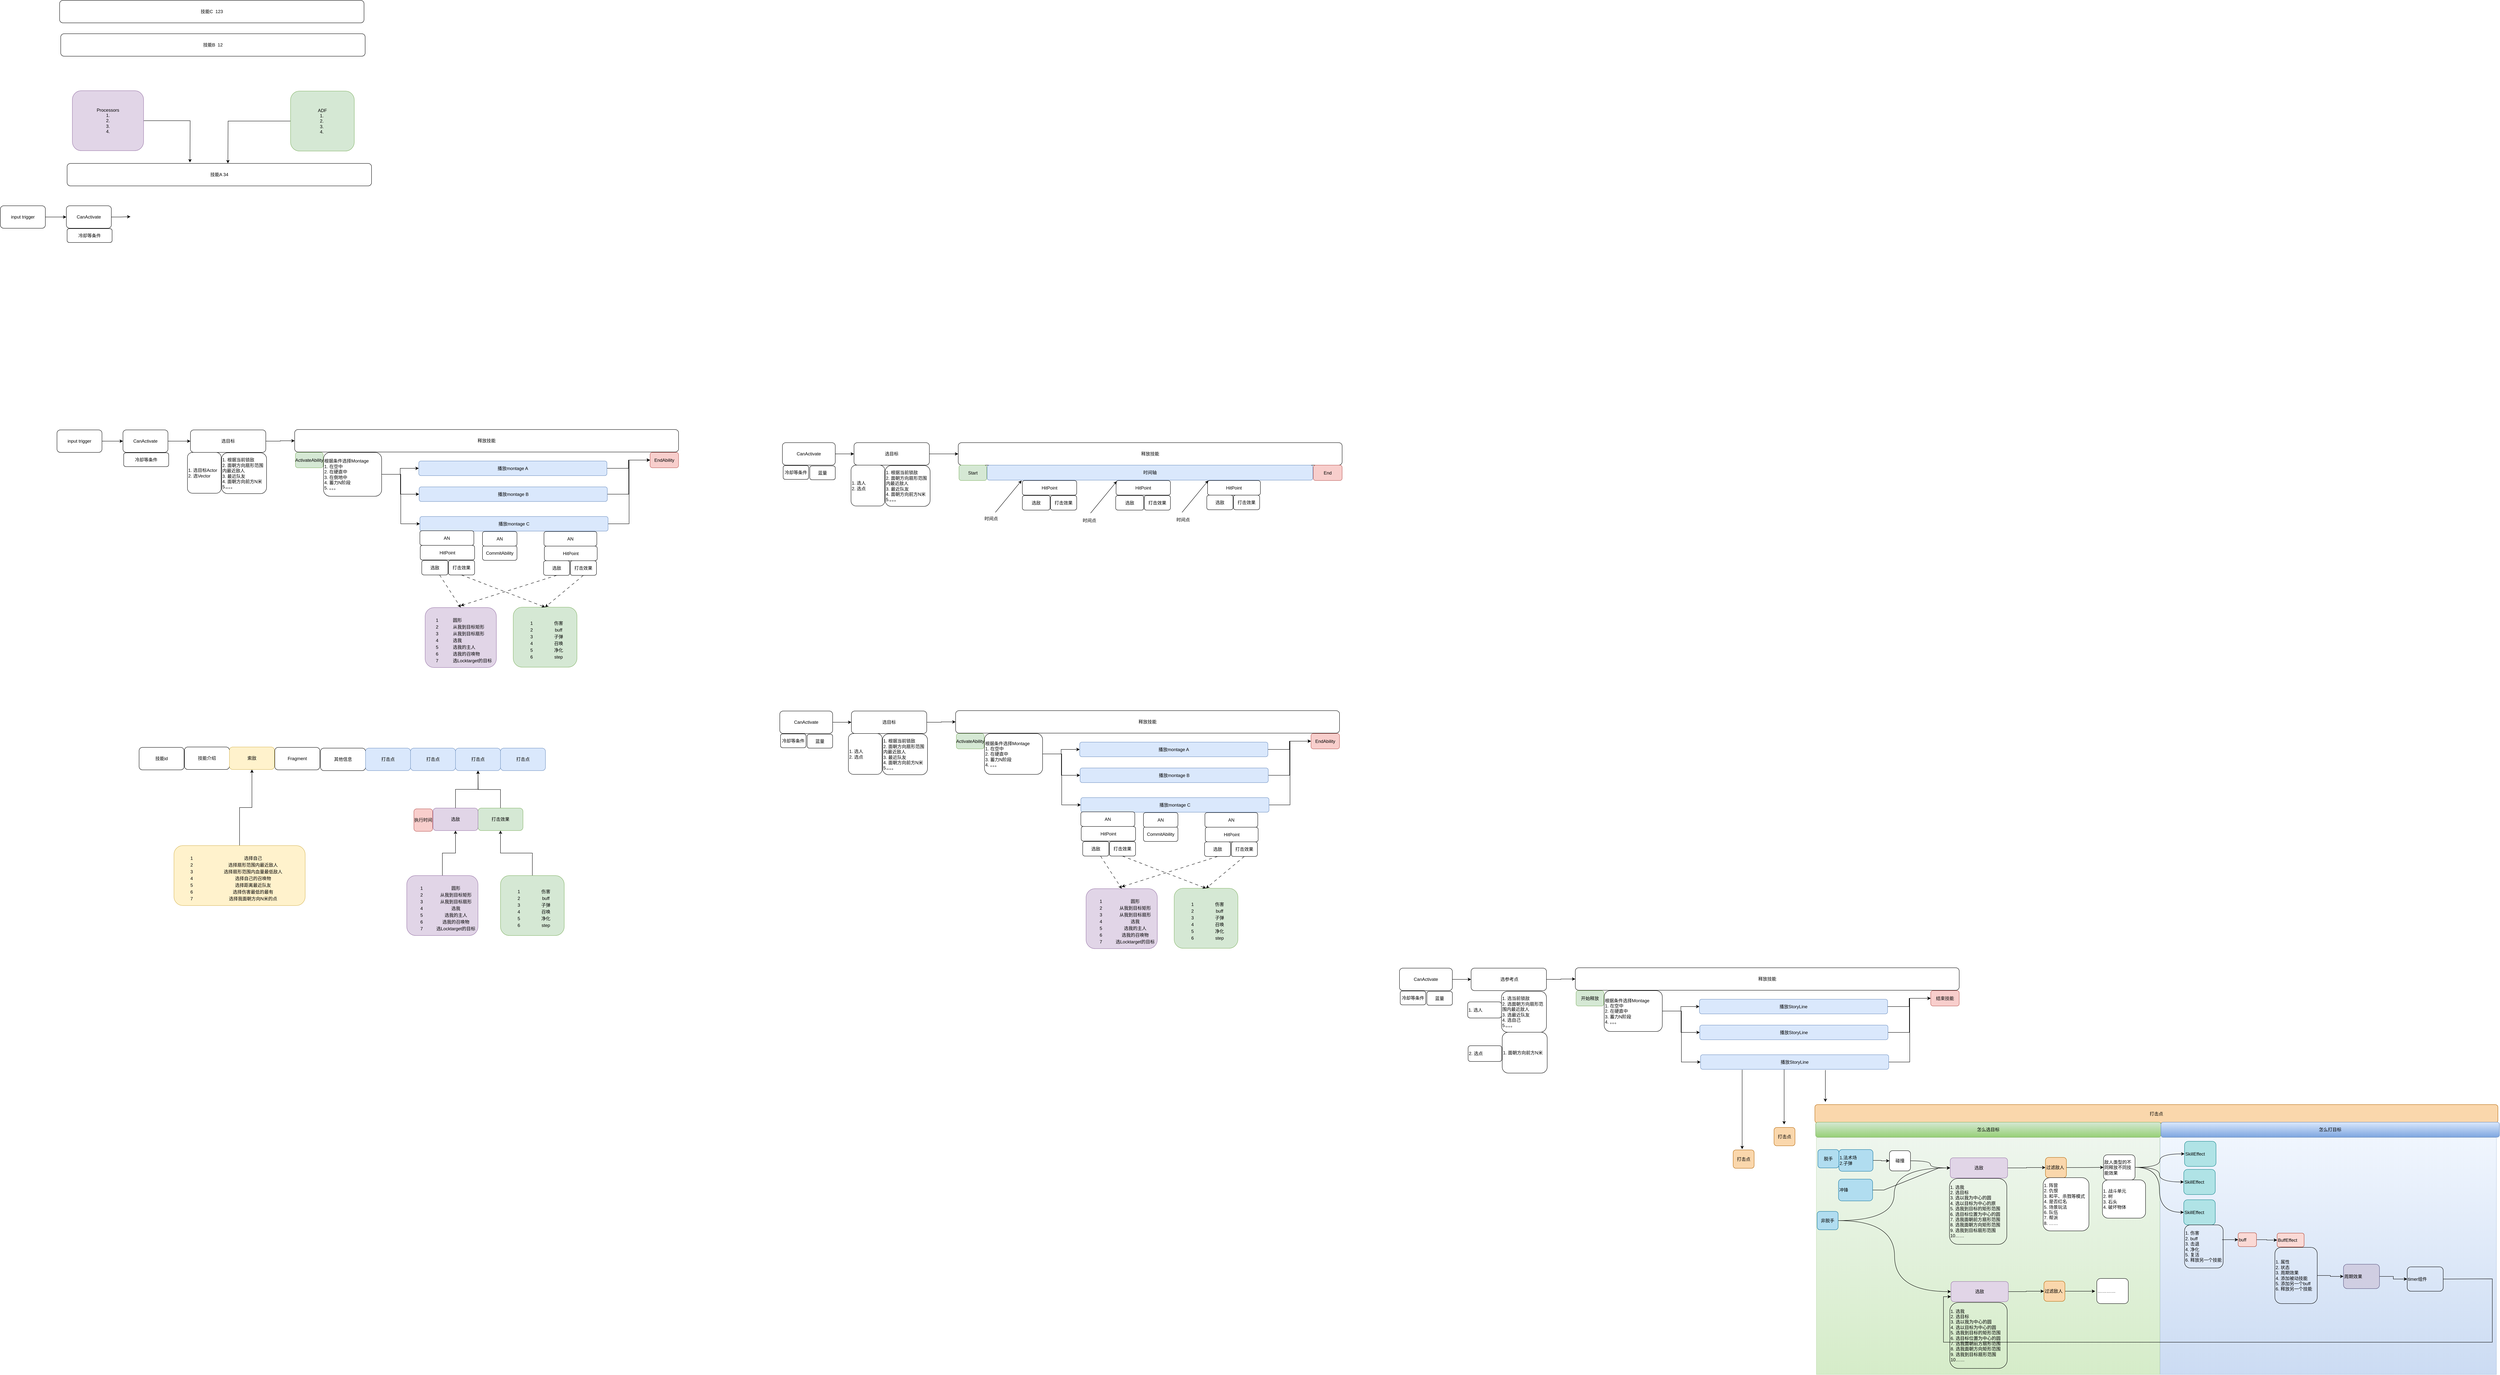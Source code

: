 <mxfile version="27.0.9">
  <diagram name="第 1 页" id="PrhXpalI99mnSL0RMzUF">
    <mxGraphModel dx="3711" dy="3587" grid="0" gridSize="10" guides="0" tooltips="1" connect="1" arrows="1" fold="1" page="0" pageScale="1" pageWidth="827" pageHeight="1169" math="0" shadow="0">
      <root>
        <mxCell id="0" />
        <mxCell id="1" parent="0" />
        <mxCell id="UlnXxGRV-r5DWmq6DCOY-94" value="" style="rounded=0;whiteSpace=wrap;html=1;fillColor=#dae8fc;strokeColor=#6c8ebf;gradientColor=#7ea6e0;opacity=40;" vertex="1" parent="1">
          <mxGeometry x="5545" y="1359" width="897" height="632" as="geometry" />
        </mxCell>
        <mxCell id="UlnXxGRV-r5DWmq6DCOY-93" value="" style="rounded=0;whiteSpace=wrap;html=1;fillColor=#d5e8d4;strokeColor=#82b366;gradientColor=#97d077;opacity=40;" vertex="1" parent="1">
          <mxGeometry x="4628" y="1359" width="916" height="632" as="geometry" />
        </mxCell>
        <mxCell id="jRM6XPv-YSylesxCgWWN-1" value="技能id" style="rounded=1;whiteSpace=wrap;html=1;" parent="1" vertex="1">
          <mxGeometry x="154" y="318" width="120" height="60" as="geometry" />
        </mxCell>
        <mxCell id="jRM6XPv-YSylesxCgWWN-2" value="技能介绍" style="rounded=1;whiteSpace=wrap;html=1;" parent="1" vertex="1">
          <mxGeometry x="275" y="317" width="120" height="60" as="geometry" />
        </mxCell>
        <mxCell id="jRM6XPv-YSylesxCgWWN-3" value="索敌" style="rounded=1;whiteSpace=wrap;html=1;fillColor=#fff2cc;strokeColor=#d6b656;" parent="1" vertex="1">
          <mxGeometry x="395" y="317" width="120" height="60" as="geometry" />
        </mxCell>
        <mxCell id="jRM6XPv-YSylesxCgWWN-4" value="其他信息" style="rounded=1;whiteSpace=wrap;html=1;" parent="1" vertex="1">
          <mxGeometry x="638" y="320" width="120" height="60" as="geometry" />
        </mxCell>
        <mxCell id="jRM6XPv-YSylesxCgWWN-5" value="打击点" style="rounded=1;whiteSpace=wrap;html=1;fillColor=#dae8fc;strokeColor=#6c8ebf;" parent="1" vertex="1">
          <mxGeometry x="758" y="320" width="120" height="60" as="geometry" />
        </mxCell>
        <mxCell id="jRM6XPv-YSylesxCgWWN-9" style="edgeStyle=orthogonalEdgeStyle;rounded=0;orthogonalLoop=1;jettySize=auto;html=1;entryX=0.5;entryY=1;entryDx=0;entryDy=0;" parent="1" source="jRM6XPv-YSylesxCgWWN-6" target="jRM6XPv-YSylesxCgWWN-3" edge="1">
          <mxGeometry relative="1" as="geometry" />
        </mxCell>
        <mxCell id="jRM6XPv-YSylesxCgWWN-6" value="&lt;br&gt;&lt;table style=&quot;border-collapse:collapse;width:294.77pt;&quot; height=&quot;126&quot; width=&quot;393&quot; cellspacing=&quot;0&quot; cellpadding=&quot;0&quot; border=&quot;0&quot;&gt; &lt;colgroup&gt;&lt;col style=&quot;width:54.00pt;&quot; width=&quot;72&quot;&gt;&lt;/colgroup&gt; &lt;colgroup&gt;&lt;col style=&quot;width:240.75pt;&quot; width=&quot;321&quot;&gt;&lt;/colgroup&gt; &lt;tbody&gt;&lt;tr style=&quot;height:13.50pt;&quot; height=&quot;18&quot;&gt;  &lt;td style=&quot;height:13.50pt;width:54.00pt;&quot; align=&quot;right&quot; width=&quot;72&quot; height=&quot;18&quot;&gt;1&lt;/td&gt;  &lt;td style=&quot;width:240.75pt;&quot; width=&quot;321&quot;&gt;选择自己&lt;/td&gt; &lt;/tr&gt; &lt;tr style=&quot;height:13.50pt;&quot; height=&quot;18&quot;&gt;  &lt;td style=&quot;height:13.50pt;&quot; align=&quot;right&quot; height=&quot;18&quot;&gt;2&lt;/td&gt;  &lt;td&gt;选择扇形范围内最近敌人&lt;/td&gt; &lt;/tr&gt; &lt;tr style=&quot;height:13.50pt;&quot; height=&quot;18&quot;&gt;  &lt;td style=&quot;height:13.50pt;&quot; align=&quot;right&quot; height=&quot;18&quot;&gt;3&lt;/td&gt;  &lt;td&gt;选择扇形范围内血量最低敌人&lt;/td&gt; &lt;/tr&gt; &lt;tr style=&quot;height:13.50pt;&quot; height=&quot;18&quot;&gt;  &lt;td style=&quot;height:13.50pt;&quot; align=&quot;right&quot; height=&quot;18&quot;&gt;4&lt;/td&gt;  &lt;td&gt;选择自己的召唤物&lt;/td&gt; &lt;/tr&gt; &lt;tr style=&quot;height:13.50pt;&quot; height=&quot;18&quot;&gt;  &lt;td style=&quot;height:13.50pt;&quot; align=&quot;right&quot; height=&quot;18&quot;&gt;5&lt;/td&gt;  &lt;td&gt;选择距离最近队友&lt;/td&gt; &lt;/tr&gt; &lt;tr style=&quot;height:13.50pt;&quot; height=&quot;18&quot;&gt;  &lt;td style=&quot;height:13.50pt;&quot; align=&quot;right&quot; height=&quot;18&quot;&gt;6&lt;/td&gt;  &lt;td&gt;选择伤害最低的最有&lt;/td&gt; &lt;/tr&gt; &lt;tr style=&quot;height:13.50pt;&quot; height=&quot;18&quot;&gt;  &lt;td style=&quot;height:13.50pt;&quot; align=&quot;right&quot; height=&quot;18&quot;&gt;7&lt;/td&gt;  &lt;td&gt;选择我面朝方向N米的点&lt;/td&gt; &lt;/tr&gt;&lt;/tbody&gt;&lt;/table&gt;" style="rounded=1;whiteSpace=wrap;html=1;fillColor=#fff2cc;strokeColor=#d6b656;" parent="1" vertex="1">
          <mxGeometry x="247" y="580" width="350" height="160" as="geometry" />
        </mxCell>
        <mxCell id="jRM6XPv-YSylesxCgWWN-10" value="打击点" style="rounded=1;whiteSpace=wrap;html=1;fillColor=#dae8fc;strokeColor=#6c8ebf;" parent="1" vertex="1">
          <mxGeometry x="878" y="320" width="120" height="60" as="geometry" />
        </mxCell>
        <mxCell id="jRM6XPv-YSylesxCgWWN-11" value="打击点" style="rounded=1;whiteSpace=wrap;html=1;fillColor=#dae8fc;strokeColor=#6c8ebf;" parent="1" vertex="1">
          <mxGeometry x="998" y="320" width="120" height="60" as="geometry" />
        </mxCell>
        <mxCell id="jRM6XPv-YSylesxCgWWN-12" value="打击点" style="rounded=1;whiteSpace=wrap;html=1;fillColor=#dae8fc;strokeColor=#6c8ebf;" parent="1" vertex="1">
          <mxGeometry x="1118" y="320" width="120" height="60" as="geometry" />
        </mxCell>
        <mxCell id="jRM6XPv-YSylesxCgWWN-16" style="edgeStyle=orthogonalEdgeStyle;rounded=0;orthogonalLoop=1;jettySize=auto;html=1;" parent="1" source="jRM6XPv-YSylesxCgWWN-13" edge="1">
          <mxGeometry relative="1" as="geometry">
            <mxPoint x="1058" y="380" as="targetPoint" />
          </mxGeometry>
        </mxCell>
        <mxCell id="jRM6XPv-YSylesxCgWWN-13" value="打击效果" style="rounded=1;whiteSpace=wrap;html=1;fillColor=#d5e8d4;strokeColor=#82b366;" parent="1" vertex="1">
          <mxGeometry x="1058" y="480" width="120" height="60" as="geometry" />
        </mxCell>
        <mxCell id="jRM6XPv-YSylesxCgWWN-15" style="edgeStyle=orthogonalEdgeStyle;rounded=0;orthogonalLoop=1;jettySize=auto;html=1;entryX=0.5;entryY=1;entryDx=0;entryDy=0;" parent="1" source="jRM6XPv-YSylesxCgWWN-14" target="jRM6XPv-YSylesxCgWWN-11" edge="1">
          <mxGeometry relative="1" as="geometry" />
        </mxCell>
        <mxCell id="jRM6XPv-YSylesxCgWWN-14" value="选敌" style="rounded=1;whiteSpace=wrap;html=1;fillColor=#e1d5e7;strokeColor=#9673a6;" parent="1" vertex="1">
          <mxGeometry x="938" y="480" width="120" height="60" as="geometry" />
        </mxCell>
        <mxCell id="jRM6XPv-YSylesxCgWWN-18" style="edgeStyle=orthogonalEdgeStyle;rounded=0;orthogonalLoop=1;jettySize=auto;html=1;entryX=0.5;entryY=1;entryDx=0;entryDy=0;" parent="1" source="jRM6XPv-YSylesxCgWWN-17" target="jRM6XPv-YSylesxCgWWN-14" edge="1">
          <mxGeometry relative="1" as="geometry" />
        </mxCell>
        <mxCell id="jRM6XPv-YSylesxCgWWN-17" value="&lt;br&gt;&lt;table style=&quot;border-collapse:collapse;width:186.03pt;&quot; height=&quot;126&quot; width=&quot;248&quot; cellspacing=&quot;0&quot; cellpadding=&quot;0&quot; border=&quot;0&quot;&gt; &lt;colgroup&gt;&lt;col style=&quot;width:54.00pt;&quot; width=&quot;72&quot;&gt;&lt;/colgroup&gt; &lt;colgroup&gt;&lt;col style=&quot;width:132.00pt;&quot; width=&quot;176&quot;&gt;&lt;/colgroup&gt; &lt;tbody&gt;&lt;tr style=&quot;height:13.50pt;&quot; height=&quot;18&quot;&gt;  &lt;td style=&quot;height:13.50pt;width:54.00pt;&quot; align=&quot;right&quot; width=&quot;72&quot; height=&quot;18&quot;&gt;1&lt;/td&gt;  &lt;td style=&quot;width:132.00pt;&quot; width=&quot;176&quot;&gt;圆形&lt;/td&gt; &lt;/tr&gt; &lt;tr style=&quot;height:13.50pt;&quot; height=&quot;18&quot;&gt;  &lt;td style=&quot;height:13.50pt;&quot; align=&quot;right&quot; height=&quot;18&quot;&gt;2&lt;/td&gt;  &lt;td&gt;从我到目标矩形&lt;/td&gt; &lt;/tr&gt; &lt;tr style=&quot;height:13.50pt;&quot; height=&quot;18&quot;&gt;  &lt;td style=&quot;height:13.50pt;&quot; align=&quot;right&quot; height=&quot;18&quot;&gt;3&lt;/td&gt;  &lt;td&gt;从我到目标扇形&lt;/td&gt; &lt;/tr&gt; &lt;tr style=&quot;height:13.50pt;&quot; height=&quot;18&quot;&gt;  &lt;td style=&quot;height:13.50pt;&quot; align=&quot;right&quot; height=&quot;18&quot;&gt;4&lt;/td&gt;  &lt;td&gt;选我&lt;/td&gt; &lt;/tr&gt; &lt;tr style=&quot;height:13.50pt;&quot; height=&quot;18&quot;&gt;  &lt;td style=&quot;height:13.50pt;&quot; align=&quot;right&quot; height=&quot;18&quot;&gt;5&lt;/td&gt;  &lt;td&gt;选我的主人&lt;/td&gt; &lt;/tr&gt; &lt;tr style=&quot;height:13.50pt;&quot; height=&quot;18&quot;&gt;  &lt;td style=&quot;height:13.50pt;&quot; align=&quot;right&quot; height=&quot;18&quot;&gt;6&lt;/td&gt;  &lt;td&gt;选我的召唤物&lt;/td&gt; &lt;/tr&gt; &lt;tr style=&quot;height:13.50pt;&quot; height=&quot;18&quot;&gt;  &lt;td style=&quot;height:13.50pt;&quot; align=&quot;right&quot; height=&quot;18&quot;&gt;7&lt;/td&gt;  &lt;td&gt;选Locktarget的目标&lt;/td&gt; &lt;/tr&gt;&lt;/tbody&gt;&lt;/table&gt;" style="rounded=1;whiteSpace=wrap;html=1;fillColor=#e1d5e7;strokeColor=#9673a6;" parent="1" vertex="1">
          <mxGeometry x="868" y="660" width="190" height="160" as="geometry" />
        </mxCell>
        <mxCell id="jRM6XPv-YSylesxCgWWN-20" style="edgeStyle=orthogonalEdgeStyle;rounded=0;orthogonalLoop=1;jettySize=auto;html=1;entryX=0.5;entryY=1;entryDx=0;entryDy=0;" parent="1" source="jRM6XPv-YSylesxCgWWN-19" target="jRM6XPv-YSylesxCgWWN-13" edge="1">
          <mxGeometry relative="1" as="geometry" />
        </mxCell>
        <mxCell id="jRM6XPv-YSylesxCgWWN-19" value="&lt;br&gt;&lt;table style=&quot;border-collapse:collapse;width:108.03pt;&quot; height=&quot;108&quot; width=&quot;144&quot; cellspacing=&quot;0&quot; cellpadding=&quot;0&quot; border=&quot;0&quot;&gt; &lt;colgroup&gt;&lt;col span=&quot;2&quot; style=&quot;width:54.00pt;&quot; width=&quot;72&quot;&gt;&lt;/colgroup&gt; &lt;tbody&gt;&lt;tr style=&quot;height:13.50pt;&quot; height=&quot;18&quot;&gt;  &lt;td style=&quot;height:13.50pt;width:54.00pt;&quot; width=&quot;72&quot; height=&quot;18&quot;&gt;1&lt;/td&gt;  &lt;td style=&quot;width:54.00pt;&quot; width=&quot;72&quot;&gt;伤害&lt;/td&gt; &lt;/tr&gt; &lt;tr style=&quot;height:13.50pt;&quot; height=&quot;18&quot;&gt;  &lt;td style=&quot;height:13.50pt;&quot; height=&quot;18&quot;&gt;2&lt;/td&gt;  &lt;td&gt;buff&lt;/td&gt; &lt;/tr&gt; &lt;tr style=&quot;height:13.50pt;&quot; height=&quot;18&quot;&gt;  &lt;td style=&quot;height:13.50pt;&quot; height=&quot;18&quot;&gt;3&lt;/td&gt;  &lt;td&gt;子弹&lt;/td&gt; &lt;/tr&gt; &lt;tr style=&quot;height:13.50pt;&quot; height=&quot;18&quot;&gt;  &lt;td style=&quot;height:13.50pt;&quot; height=&quot;18&quot;&gt;4&lt;/td&gt;  &lt;td&gt;召唤&lt;/td&gt; &lt;/tr&gt; &lt;tr style=&quot;height:13.50pt;&quot; height=&quot;18&quot;&gt;  &lt;td style=&quot;height:13.50pt;&quot; height=&quot;18&quot;&gt;5&lt;/td&gt;  &lt;td&gt;净化&lt;/td&gt; &lt;/tr&gt; &lt;tr style=&quot;height:13.50pt;&quot; height=&quot;18&quot;&gt;  &lt;td style=&quot;height:13.50pt;&quot; height=&quot;18&quot;&gt;6&lt;/td&gt;  &lt;td&gt;step&lt;/td&gt; &lt;/tr&gt;&lt;/tbody&gt;&lt;/table&gt;" style="rounded=1;whiteSpace=wrap;html=1;align=center;fillColor=#d5e8d4;strokeColor=#82b366;" parent="1" vertex="1">
          <mxGeometry x="1118" y="660" width="170" height="160" as="geometry" />
        </mxCell>
        <mxCell id="jRM6XPv-YSylesxCgWWN-21" value="Fragment" style="rounded=1;whiteSpace=wrap;html=1;" parent="1" vertex="1">
          <mxGeometry x="516" y="318" width="120" height="60" as="geometry" />
        </mxCell>
        <mxCell id="jRM6XPv-YSylesxCgWWN-30" value="执行时间" style="rounded=1;whiteSpace=wrap;html=1;fillColor=#f8cecc;strokeColor=#b85450;" parent="1" vertex="1">
          <mxGeometry x="887" y="482" width="50" height="60" as="geometry" />
        </mxCell>
        <mxCell id="jRM6XPv-YSylesxCgWWN-42" style="edgeStyle=orthogonalEdgeStyle;rounded=0;orthogonalLoop=1;jettySize=auto;html=1;entryX=0;entryY=0.5;entryDx=0;entryDy=0;" parent="1" source="jRM6XPv-YSylesxCgWWN-35" target="jRM6XPv-YSylesxCgWWN-41" edge="1">
          <mxGeometry relative="1" as="geometry" />
        </mxCell>
        <mxCell id="jRM6XPv-YSylesxCgWWN-35" value="CanActivate" style="rounded=1;whiteSpace=wrap;html=1;" parent="1" vertex="1">
          <mxGeometry x="111" y="-529" width="120" height="60" as="geometry" />
        </mxCell>
        <mxCell id="jRM6XPv-YSylesxCgWWN-36" value="冷却等条件" style="rounded=1;whiteSpace=wrap;html=1;" parent="1" vertex="1">
          <mxGeometry x="113" y="-468" width="120" height="37" as="geometry" />
        </mxCell>
        <mxCell id="jRM6XPv-YSylesxCgWWN-40" style="edgeStyle=orthogonalEdgeStyle;rounded=0;orthogonalLoop=1;jettySize=auto;html=1;entryX=0;entryY=0.5;entryDx=0;entryDy=0;" parent="1" source="jRM6XPv-YSylesxCgWWN-39" target="jRM6XPv-YSylesxCgWWN-35" edge="1">
          <mxGeometry relative="1" as="geometry" />
        </mxCell>
        <mxCell id="jRM6XPv-YSylesxCgWWN-39" value="input trigger" style="rounded=1;whiteSpace=wrap;html=1;" parent="1" vertex="1">
          <mxGeometry x="-65" y="-529" width="120" height="60" as="geometry" />
        </mxCell>
        <mxCell id="jRM6XPv-YSylesxCgWWN-50" style="edgeStyle=orthogonalEdgeStyle;rounded=0;orthogonalLoop=1;jettySize=auto;html=1;entryX=0;entryY=0.5;entryDx=0;entryDy=0;" parent="1" source="jRM6XPv-YSylesxCgWWN-41" target="jRM6XPv-YSylesxCgWWN-48" edge="1">
          <mxGeometry relative="1" as="geometry" />
        </mxCell>
        <mxCell id="jRM6XPv-YSylesxCgWWN-41" value="选目标" style="rounded=1;whiteSpace=wrap;html=1;" parent="1" vertex="1">
          <mxGeometry x="291" y="-529" width="201" height="60" as="geometry" />
        </mxCell>
        <mxCell id="jRM6XPv-YSylesxCgWWN-44" value="1. 根据当前锁敌&lt;br&gt;&lt;div style=&quot;&quot;&gt;&lt;span style=&quot;background-color: initial;&quot;&gt;2. 面朝方向扇形范围内最近敌人&lt;/span&gt;&lt;/div&gt;&lt;div style=&quot;&quot;&gt;&lt;span style=&quot;background-color: initial;&quot;&gt;3. 最近队友&lt;/span&gt;&lt;/div&gt;&lt;div style=&quot;&quot;&gt;&lt;span style=&quot;background-color: initial;&quot;&gt;4. 面朝方向前方N米&lt;/span&gt;&lt;/div&gt;&lt;div style=&quot;&quot;&gt;&lt;span style=&quot;background-color: initial;&quot;&gt;5.。。。&lt;/span&gt;&lt;/div&gt;" style="rounded=1;whiteSpace=wrap;html=1;align=left;" parent="1" vertex="1">
          <mxGeometry x="374" y="-468" width="120" height="109" as="geometry" />
        </mxCell>
        <mxCell id="jRM6XPv-YSylesxCgWWN-47" value="1. 选目标Actor&lt;br&gt;2. 选Vector" style="rounded=1;whiteSpace=wrap;html=1;align=left;" parent="1" vertex="1">
          <mxGeometry x="283" y="-469" width="90" height="109" as="geometry" />
        </mxCell>
        <mxCell id="jRM6XPv-YSylesxCgWWN-48" value="释放技能" style="rounded=1;whiteSpace=wrap;html=1;" parent="1" vertex="1">
          <mxGeometry x="569" y="-530" width="1024" height="60" as="geometry" />
        </mxCell>
        <mxCell id="G1yCCOK3VerNwuk-R6xp-45" style="edgeStyle=orthogonalEdgeStyle;rounded=0;orthogonalLoop=1;jettySize=auto;html=1;entryX=0;entryY=0.5;entryDx=0;entryDy=0;" parent="1" source="jRM6XPv-YSylesxCgWWN-49" target="jRM6XPv-YSylesxCgWWN-51" edge="1">
          <mxGeometry relative="1" as="geometry" />
        </mxCell>
        <mxCell id="G1yCCOK3VerNwuk-R6xp-49" style="edgeStyle=orthogonalEdgeStyle;rounded=0;orthogonalLoop=1;jettySize=auto;html=1;" parent="1" source="jRM6XPv-YSylesxCgWWN-49" target="G1yCCOK3VerNwuk-R6xp-48" edge="1">
          <mxGeometry relative="1" as="geometry" />
        </mxCell>
        <mxCell id="G1yCCOK3VerNwuk-R6xp-50" style="edgeStyle=orthogonalEdgeStyle;rounded=0;orthogonalLoop=1;jettySize=auto;html=1;entryX=0;entryY=0.5;entryDx=0;entryDy=0;" parent="1" source="jRM6XPv-YSylesxCgWWN-49" target="G1yCCOK3VerNwuk-R6xp-47" edge="1">
          <mxGeometry relative="1" as="geometry" />
        </mxCell>
        <mxCell id="jRM6XPv-YSylesxCgWWN-49" value="根据条件选择Montage&lt;br&gt;1. 在空中&lt;br&gt;2. 在硬直中&lt;div&gt;3. 在倒地中&lt;br&gt;4. 蓄力N阶段&lt;br&gt;5. 。。。&lt;/div&gt;" style="rounded=1;whiteSpace=wrap;html=1;align=left;" parent="1" vertex="1">
          <mxGeometry x="646" y="-469" width="155" height="117" as="geometry" />
        </mxCell>
        <mxCell id="G1yCCOK3VerNwuk-R6xp-46" style="edgeStyle=orthogonalEdgeStyle;rounded=0;orthogonalLoop=1;jettySize=auto;html=1;entryX=0;entryY=0.5;entryDx=0;entryDy=0;" parent="1" source="jRM6XPv-YSylesxCgWWN-51" target="jRM6XPv-YSylesxCgWWN-67" edge="1">
          <mxGeometry relative="1" as="geometry" />
        </mxCell>
        <mxCell id="jRM6XPv-YSylesxCgWWN-51" value="播放montage C" style="rounded=1;whiteSpace=wrap;html=1;align=center;fillColor=#dae8fc;strokeColor=#6c8ebf;" parent="1" vertex="1">
          <mxGeometry x="903" y="-298" width="502" height="39" as="geometry" />
        </mxCell>
        <mxCell id="jRM6XPv-YSylesxCgWWN-53" value="HitPoint" style="rounded=1;whiteSpace=wrap;html=1;align=center;" parent="1" vertex="1">
          <mxGeometry x="904" y="-221" width="145" height="39" as="geometry" />
        </mxCell>
        <mxCell id="jRM6XPv-YSylesxCgWWN-54" value="CommitAbility" style="rounded=1;whiteSpace=wrap;html=1;align=center;" parent="1" vertex="1">
          <mxGeometry x="1070" y="-220" width="92" height="39" as="geometry" />
        </mxCell>
        <mxCell id="jRM6XPv-YSylesxCgWWN-56" value="HitPoint" style="rounded=1;whiteSpace=wrap;html=1;align=center;" parent="1" vertex="1">
          <mxGeometry x="1235" y="-219" width="141" height="39" as="geometry" />
        </mxCell>
        <mxCell id="jRM6XPv-YSylesxCgWWN-63" style="rounded=0;orthogonalLoop=1;jettySize=auto;html=1;entryX=0.5;entryY=0;entryDx=0;entryDy=0;dashed=1;dashPattern=8 8;" parent="1" source="jRM6XPv-YSylesxCgWWN-57" target="jRM6XPv-YSylesxCgWWN-61" edge="1">
          <mxGeometry relative="1" as="geometry" />
        </mxCell>
        <mxCell id="jRM6XPv-YSylesxCgWWN-57" value="选敌" style="rounded=1;whiteSpace=wrap;html=1;align=center;" parent="1" vertex="1">
          <mxGeometry x="908" y="-181" width="70" height="39" as="geometry" />
        </mxCell>
        <mxCell id="jRM6XPv-YSylesxCgWWN-58" value="打击效果" style="rounded=1;whiteSpace=wrap;html=1;align=center;" parent="1" vertex="1">
          <mxGeometry x="979" y="-181" width="70" height="39" as="geometry" />
        </mxCell>
        <mxCell id="jRM6XPv-YSylesxCgWWN-59" value="选敌" style="rounded=1;whiteSpace=wrap;html=1;align=center;" parent="1" vertex="1">
          <mxGeometry x="1233" y="-180" width="70" height="39" as="geometry" />
        </mxCell>
        <mxCell id="jRM6XPv-YSylesxCgWWN-60" value="打击效果" style="rounded=1;whiteSpace=wrap;html=1;align=center;" parent="1" vertex="1">
          <mxGeometry x="1304" y="-180" width="70" height="39" as="geometry" />
        </mxCell>
        <mxCell id="jRM6XPv-YSylesxCgWWN-61" value="&lt;br&gt;&lt;table border=&quot;0&quot; cellpadding=&quot;0&quot; cellspacing=&quot;0&quot; width=&quot;248&quot; height=&quot;126&quot; style=&quot;border-collapse:collapse;width:186.03pt;&quot;&gt; &lt;colgroup&gt;&lt;col width=&quot;72&quot; style=&quot;width:54.00pt;&quot;&gt;&lt;/colgroup&gt; &lt;colgroup&gt;&lt;col width=&quot;176&quot; style=&quot;width:132.00pt;&quot;&gt;&lt;/colgroup&gt; &lt;tbody&gt;&lt;tr height=&quot;18&quot; style=&quot;height:13.50pt;&quot;&gt;  &lt;td height=&quot;18&quot; width=&quot;72&quot; style=&quot;height:13.50pt;width:54.00pt;&quot;&gt;&lt;span style=&quot;white-space: pre;&quot;&gt;&#x9;&lt;/span&gt;1&lt;/td&gt;  &lt;td width=&quot;176&quot; style=&quot;width:132.00pt;&quot;&gt;圆形&lt;/td&gt; &lt;/tr&gt; &lt;tr height=&quot;18&quot; style=&quot;height:13.50pt;&quot;&gt;  &lt;td height=&quot;18&quot; style=&quot;height:13.50pt;&quot;&gt;&lt;span style=&quot;white-space: pre;&quot;&gt;&#x9;&lt;/span&gt;2&lt;/td&gt;  &lt;td&gt;从我到目标矩形&lt;/td&gt; &lt;/tr&gt; &lt;tr height=&quot;18&quot; style=&quot;height:13.50pt;&quot;&gt;  &lt;td height=&quot;18&quot; style=&quot;height:13.50pt;&quot;&gt;&lt;span style=&quot;white-space: pre;&quot;&gt;&#x9;&lt;/span&gt;3&lt;/td&gt;  &lt;td&gt;从我到目标扇形&lt;/td&gt; &lt;/tr&gt; &lt;tr height=&quot;18&quot; style=&quot;height:13.50pt;&quot;&gt;  &lt;td height=&quot;18&quot; style=&quot;height:13.50pt;&quot;&gt;&lt;span style=&quot;white-space: pre;&quot;&gt;&#x9;&lt;/span&gt;4&lt;/td&gt;  &lt;td&gt;选我&lt;/td&gt; &lt;/tr&gt; &lt;tr height=&quot;18&quot; style=&quot;height:13.50pt;&quot;&gt;  &lt;td height=&quot;18&quot; style=&quot;height:13.50pt;&quot;&gt;&lt;span style=&quot;white-space: pre;&quot;&gt;&#x9;&lt;/span&gt;5&lt;/td&gt;  &lt;td&gt;选我的主人&lt;/td&gt; &lt;/tr&gt; &lt;tr height=&quot;18&quot; style=&quot;height:13.50pt;&quot;&gt;  &lt;td height=&quot;18&quot; style=&quot;height:13.50pt;&quot;&gt;&lt;span style=&quot;white-space: pre;&quot;&gt;&#x9;&lt;/span&gt;6&lt;/td&gt;  &lt;td&gt;选我的召唤物&lt;/td&gt; &lt;/tr&gt; &lt;tr height=&quot;18&quot; style=&quot;height:13.50pt;&quot;&gt;  &lt;td height=&quot;18&quot; style=&quot;height:13.50pt;&quot;&gt;&lt;span style=&quot;white-space: pre;&quot;&gt;&#x9;&lt;/span&gt;7&lt;/td&gt;  &lt;td&gt;选Locktarget的目标&lt;/td&gt; &lt;/tr&gt;&lt;/tbody&gt;&lt;/table&gt;" style="rounded=1;whiteSpace=wrap;html=1;fillColor=#e1d5e7;strokeColor=#9673a6;align=left;" parent="1" vertex="1">
          <mxGeometry x="917" y="-55" width="190" height="160" as="geometry" />
        </mxCell>
        <mxCell id="jRM6XPv-YSylesxCgWWN-62" value="&lt;br&gt;&lt;table style=&quot;border-collapse:collapse;width:108.03pt;&quot; height=&quot;108&quot; width=&quot;144&quot; cellspacing=&quot;0&quot; cellpadding=&quot;0&quot; border=&quot;0&quot;&gt; &lt;colgroup&gt;&lt;col span=&quot;2&quot; style=&quot;width:54.00pt;&quot; width=&quot;72&quot;&gt;&lt;/colgroup&gt; &lt;tbody&gt;&lt;tr style=&quot;height:13.50pt;&quot; height=&quot;18&quot;&gt;  &lt;td style=&quot;height:13.50pt;width:54.00pt;&quot; width=&quot;72&quot; height=&quot;18&quot;&gt;1&lt;/td&gt;  &lt;td style=&quot;width:54.00pt;&quot; width=&quot;72&quot;&gt;伤害&lt;/td&gt; &lt;/tr&gt; &lt;tr style=&quot;height:13.50pt;&quot; height=&quot;18&quot;&gt;  &lt;td style=&quot;height:13.50pt;&quot; height=&quot;18&quot;&gt;2&lt;/td&gt;  &lt;td&gt;buff&lt;/td&gt; &lt;/tr&gt; &lt;tr style=&quot;height:13.50pt;&quot; height=&quot;18&quot;&gt;  &lt;td style=&quot;height:13.50pt;&quot; height=&quot;18&quot;&gt;3&lt;/td&gt;  &lt;td&gt;子弹&lt;/td&gt; &lt;/tr&gt; &lt;tr style=&quot;height:13.50pt;&quot; height=&quot;18&quot;&gt;  &lt;td style=&quot;height:13.50pt;&quot; height=&quot;18&quot;&gt;4&lt;/td&gt;  &lt;td&gt;召唤&lt;/td&gt; &lt;/tr&gt; &lt;tr style=&quot;height:13.50pt;&quot; height=&quot;18&quot;&gt;  &lt;td style=&quot;height:13.50pt;&quot; height=&quot;18&quot;&gt;5&lt;/td&gt;  &lt;td&gt;净化&lt;/td&gt; &lt;/tr&gt; &lt;tr style=&quot;height:13.50pt;&quot; height=&quot;18&quot;&gt;  &lt;td style=&quot;height:13.50pt;&quot; height=&quot;18&quot;&gt;6&lt;/td&gt;  &lt;td&gt;step&lt;/td&gt; &lt;/tr&gt;&lt;/tbody&gt;&lt;/table&gt;" style="rounded=1;whiteSpace=wrap;html=1;align=center;fillColor=#d5e8d4;strokeColor=#82b366;" parent="1" vertex="1">
          <mxGeometry x="1152" y="-56" width="170" height="160" as="geometry" />
        </mxCell>
        <mxCell id="jRM6XPv-YSylesxCgWWN-64" style="rounded=0;orthogonalLoop=1;jettySize=auto;html=1;dashed=1;dashPattern=8 8;exitX=0.5;exitY=1;exitDx=0;exitDy=0;" parent="1" source="jRM6XPv-YSylesxCgWWN-59" edge="1">
          <mxGeometry relative="1" as="geometry">
            <mxPoint x="1042" y="-123" as="sourcePoint" />
            <mxPoint x="1012" y="-60" as="targetPoint" />
          </mxGeometry>
        </mxCell>
        <mxCell id="jRM6XPv-YSylesxCgWWN-65" style="rounded=0;orthogonalLoop=1;jettySize=auto;html=1;dashed=1;dashPattern=8 8;exitX=0.5;exitY=1;exitDx=0;exitDy=0;entryX=0.5;entryY=0;entryDx=0;entryDy=0;" parent="1" source="jRM6XPv-YSylesxCgWWN-58" target="jRM6XPv-YSylesxCgWWN-62" edge="1">
          <mxGeometry relative="1" as="geometry">
            <mxPoint x="1278" y="-131" as="sourcePoint" />
            <mxPoint x="1022" y="-50" as="targetPoint" />
          </mxGeometry>
        </mxCell>
        <mxCell id="jRM6XPv-YSylesxCgWWN-66" style="rounded=0;orthogonalLoop=1;jettySize=auto;html=1;dashed=1;dashPattern=8 8;exitX=0.5;exitY=1;exitDx=0;exitDy=0;entryX=0.5;entryY=0;entryDx=0;entryDy=0;" parent="1" source="jRM6XPv-YSylesxCgWWN-60" target="jRM6XPv-YSylesxCgWWN-62" edge="1">
          <mxGeometry relative="1" as="geometry">
            <mxPoint x="1028" y="-132" as="sourcePoint" />
            <mxPoint x="1247" y="-46" as="targetPoint" />
          </mxGeometry>
        </mxCell>
        <mxCell id="jRM6XPv-YSylesxCgWWN-67" value="EndAbility" style="rounded=1;whiteSpace=wrap;html=1;align=center;fillColor=#f8cecc;strokeColor=#b85450;" parent="1" vertex="1">
          <mxGeometry x="1517" y="-469" width="76" height="41" as="geometry" />
        </mxCell>
        <mxCell id="jRM6XPv-YSylesxCgWWN-68" value="ActivateAbility" style="rounded=1;whiteSpace=wrap;html=1;align=center;fillColor=#d5e8d4;strokeColor=#82b366;" parent="1" vertex="1">
          <mxGeometry x="571" y="-469" width="74" height="41" as="geometry" />
        </mxCell>
        <mxCell id="jRM6XPv-YSylesxCgWWN-69" value="AN" style="rounded=1;whiteSpace=wrap;html=1;align=center;" parent="1" vertex="1">
          <mxGeometry x="903" y="-260" width="144" height="39" as="geometry" />
        </mxCell>
        <mxCell id="jRM6XPv-YSylesxCgWWN-71" value="AN" style="rounded=1;whiteSpace=wrap;html=1;align=center;" parent="1" vertex="1">
          <mxGeometry x="1070" y="-258" width="92" height="39" as="geometry" />
        </mxCell>
        <mxCell id="jRM6XPv-YSylesxCgWWN-72" value="AN" style="rounded=1;whiteSpace=wrap;html=1;align=center;" parent="1" vertex="1">
          <mxGeometry x="1234" y="-258" width="141" height="39" as="geometry" />
        </mxCell>
        <mxCell id="G1yCCOK3VerNwuk-R6xp-35" style="edgeStyle=orthogonalEdgeStyle;rounded=0;orthogonalLoop=1;jettySize=auto;html=1;entryX=0;entryY=0.5;entryDx=0;entryDy=0;" parent="1" source="G1yCCOK3VerNwuk-R6xp-2" edge="1">
          <mxGeometry relative="1" as="geometry">
            <mxPoint x="131" y="-1098" as="targetPoint" />
          </mxGeometry>
        </mxCell>
        <mxCell id="G1yCCOK3VerNwuk-R6xp-2" value="CanActivate" style="rounded=1;whiteSpace=wrap;html=1;" parent="1" vertex="1">
          <mxGeometry x="-40" y="-1127" width="120" height="60" as="geometry" />
        </mxCell>
        <mxCell id="G1yCCOK3VerNwuk-R6xp-3" value="冷却等条件" style="rounded=1;whiteSpace=wrap;html=1;" parent="1" vertex="1">
          <mxGeometry x="-38" y="-1066" width="120" height="37" as="geometry" />
        </mxCell>
        <mxCell id="G1yCCOK3VerNwuk-R6xp-4" style="edgeStyle=orthogonalEdgeStyle;rounded=0;orthogonalLoop=1;jettySize=auto;html=1;entryX=0;entryY=0.5;entryDx=0;entryDy=0;" parent="1" source="G1yCCOK3VerNwuk-R6xp-5" target="G1yCCOK3VerNwuk-R6xp-2" edge="1">
          <mxGeometry relative="1" as="geometry" />
        </mxCell>
        <mxCell id="G1yCCOK3VerNwuk-R6xp-5" value="input trigger" style="rounded=1;whiteSpace=wrap;html=1;" parent="1" vertex="1">
          <mxGeometry x="-216" y="-1127" width="120" height="60" as="geometry" />
        </mxCell>
        <mxCell id="G1yCCOK3VerNwuk-R6xp-10" value="技能A 34" style="rounded=1;whiteSpace=wrap;html=1;" parent="1" vertex="1">
          <mxGeometry x="-38" y="-1240" width="812" height="60" as="geometry" />
        </mxCell>
        <mxCell id="G1yCCOK3VerNwuk-R6xp-44" style="edgeStyle=orthogonalEdgeStyle;rounded=0;orthogonalLoop=1;jettySize=auto;html=1;" parent="1" source="G1yCCOK3VerNwuk-R6xp-31" edge="1">
          <mxGeometry relative="1" as="geometry">
            <mxPoint x="289.706" y="-1242.588" as="targetPoint" />
          </mxGeometry>
        </mxCell>
        <mxCell id="G1yCCOK3VerNwuk-R6xp-31" value="Processors&lt;br&gt;1.&lt;br&gt;2.&lt;br&gt;3.&lt;br&gt;4.&lt;br&gt;" style="rounded=1;whiteSpace=wrap;html=1;fillColor=#e1d5e7;strokeColor=#9673a6;" parent="1" vertex="1">
          <mxGeometry x="-24" y="-1434" width="190" height="160" as="geometry" />
        </mxCell>
        <mxCell id="G1yCCOK3VerNwuk-R6xp-43" style="edgeStyle=orthogonalEdgeStyle;rounded=0;orthogonalLoop=1;jettySize=auto;html=1;" parent="1" source="G1yCCOK3VerNwuk-R6xp-32" edge="1">
          <mxGeometry relative="1" as="geometry">
            <mxPoint x="390.882" y="-1240.235" as="targetPoint" />
          </mxGeometry>
        </mxCell>
        <mxCell id="G1yCCOK3VerNwuk-R6xp-32" value="ADF&lt;br&gt;1.&amp;nbsp;&lt;br&gt;2.&amp;nbsp;&lt;br&gt;3.&amp;nbsp;&lt;br&gt;4.&amp;nbsp;" style="rounded=1;whiteSpace=wrap;html=1;align=center;fillColor=#d5e8d4;strokeColor=#82b366;" parent="1" vertex="1">
          <mxGeometry x="558" y="-1433" width="170" height="160" as="geometry" />
        </mxCell>
        <mxCell id="G1yCCOK3VerNwuk-R6xp-51" style="edgeStyle=orthogonalEdgeStyle;rounded=0;orthogonalLoop=1;jettySize=auto;html=1;entryX=0;entryY=0.5;entryDx=0;entryDy=0;" parent="1" source="G1yCCOK3VerNwuk-R6xp-47" target="jRM6XPv-YSylesxCgWWN-67" edge="1">
          <mxGeometry relative="1" as="geometry" />
        </mxCell>
        <mxCell id="G1yCCOK3VerNwuk-R6xp-47" value="播放montage A" style="rounded=1;whiteSpace=wrap;html=1;align=center;fillColor=#dae8fc;strokeColor=#6c8ebf;" parent="1" vertex="1">
          <mxGeometry x="900" y="-446" width="502" height="39" as="geometry" />
        </mxCell>
        <mxCell id="G1yCCOK3VerNwuk-R6xp-53" style="edgeStyle=orthogonalEdgeStyle;rounded=0;orthogonalLoop=1;jettySize=auto;html=1;entryX=0;entryY=0.5;entryDx=0;entryDy=0;" parent="1" source="G1yCCOK3VerNwuk-R6xp-48" target="jRM6XPv-YSylesxCgWWN-67" edge="1">
          <mxGeometry relative="1" as="geometry" />
        </mxCell>
        <mxCell id="G1yCCOK3VerNwuk-R6xp-48" value="播放montage B" style="rounded=1;whiteSpace=wrap;html=1;align=center;fillColor=#dae8fc;strokeColor=#6c8ebf;" parent="1" vertex="1">
          <mxGeometry x="901" y="-377" width="502" height="39" as="geometry" />
        </mxCell>
        <mxCell id="G1yCCOK3VerNwuk-R6xp-54" value="技能B&amp;nbsp; 12" style="rounded=1;whiteSpace=wrap;html=1;" parent="1" vertex="1">
          <mxGeometry x="-55" y="-1586" width="812" height="60" as="geometry" />
        </mxCell>
        <mxCell id="G1yCCOK3VerNwuk-R6xp-55" value="技能C&amp;nbsp; 123" style="rounded=1;whiteSpace=wrap;html=1;" parent="1" vertex="1">
          <mxGeometry x="-58" y="-1675" width="812" height="60" as="geometry" />
        </mxCell>
        <mxCell id="G1yCCOK3VerNwuk-R6xp-78" style="edgeStyle=orthogonalEdgeStyle;rounded=0;orthogonalLoop=1;jettySize=auto;html=1;entryX=0;entryY=0.5;entryDx=0;entryDy=0;" parent="1" source="G1yCCOK3VerNwuk-R6xp-79" target="G1yCCOK3VerNwuk-R6xp-84" edge="1">
          <mxGeometry relative="1" as="geometry" />
        </mxCell>
        <mxCell id="G1yCCOK3VerNwuk-R6xp-79" value="CanActivate" style="rounded=1;whiteSpace=wrap;html=1;" parent="1" vertex="1">
          <mxGeometry x="1870" y="-495" width="141" height="60" as="geometry" />
        </mxCell>
        <mxCell id="G1yCCOK3VerNwuk-R6xp-80" value="冷却等条件" style="rounded=1;whiteSpace=wrap;html=1;" parent="1" vertex="1">
          <mxGeometry x="1872" y="-434" width="68" height="37" as="geometry" />
        </mxCell>
        <mxCell id="G1yCCOK3VerNwuk-R6xp-83" style="edgeStyle=orthogonalEdgeStyle;rounded=0;orthogonalLoop=1;jettySize=auto;html=1;entryX=0;entryY=0.5;entryDx=0;entryDy=0;" parent="1" source="G1yCCOK3VerNwuk-R6xp-84" target="G1yCCOK3VerNwuk-R6xp-87" edge="1">
          <mxGeometry relative="1" as="geometry" />
        </mxCell>
        <mxCell id="G1yCCOK3VerNwuk-R6xp-84" value="选目标" style="rounded=1;whiteSpace=wrap;html=1;" parent="1" vertex="1">
          <mxGeometry x="2061" y="-495" width="201" height="60" as="geometry" />
        </mxCell>
        <mxCell id="G1yCCOK3VerNwuk-R6xp-85" value="1. 根据当前锁敌&lt;br&gt;&lt;div style=&quot;&quot;&gt;&lt;span style=&quot;background-color: initial;&quot;&gt;2. 面朝方向扇形范围内最近敌人&lt;/span&gt;&lt;/div&gt;&lt;div style=&quot;&quot;&gt;&lt;span style=&quot;background-color: initial;&quot;&gt;3. 最近队友&lt;/span&gt;&lt;/div&gt;&lt;div style=&quot;&quot;&gt;&lt;span style=&quot;background-color: initial;&quot;&gt;4. 面朝方向前方N米&lt;/span&gt;&lt;/div&gt;&lt;div style=&quot;&quot;&gt;&lt;span style=&quot;background-color: initial;&quot;&gt;5.。。。&lt;/span&gt;&lt;/div&gt;" style="rounded=1;whiteSpace=wrap;html=1;align=left;" parent="1" vertex="1">
          <mxGeometry x="2144" y="-434" width="120" height="109" as="geometry" />
        </mxCell>
        <mxCell id="G1yCCOK3VerNwuk-R6xp-86" value="1. 选人&lt;br&gt;2. 选点" style="rounded=1;whiteSpace=wrap;html=1;align=left;" parent="1" vertex="1">
          <mxGeometry x="2053" y="-435" width="90" height="109" as="geometry" />
        </mxCell>
        <mxCell id="G1yCCOK3VerNwuk-R6xp-87" value="释放技能" style="rounded=1;whiteSpace=wrap;html=1;" parent="1" vertex="1">
          <mxGeometry x="2339" y="-495" width="1024" height="60" as="geometry" />
        </mxCell>
        <mxCell id="G1yCCOK3VerNwuk-R6xp-96" value="HitPoint" style="rounded=1;whiteSpace=wrap;html=1;align=center;" parent="1" vertex="1">
          <mxGeometry x="3004" y="-394" width="141" height="39" as="geometry" />
        </mxCell>
        <mxCell id="G1yCCOK3VerNwuk-R6xp-100" value="选敌" style="rounded=1;whiteSpace=wrap;html=1;align=center;" parent="1" vertex="1">
          <mxGeometry x="3002" y="-355" width="70" height="39" as="geometry" />
        </mxCell>
        <mxCell id="G1yCCOK3VerNwuk-R6xp-101" value="打击效果" style="rounded=1;whiteSpace=wrap;html=1;align=center;" parent="1" vertex="1">
          <mxGeometry x="3073" y="-355" width="70" height="39" as="geometry" />
        </mxCell>
        <mxCell id="G1yCCOK3VerNwuk-R6xp-107" value="End" style="rounded=1;whiteSpace=wrap;html=1;align=center;fillColor=#f8cecc;strokeColor=#b85450;" parent="1" vertex="1">
          <mxGeometry x="3286" y="-435" width="77" height="41" as="geometry" />
        </mxCell>
        <mxCell id="G1yCCOK3VerNwuk-R6xp-108" value="Start" style="rounded=1;whiteSpace=wrap;html=1;align=center;fillColor=#d5e8d4;strokeColor=#82b366;" parent="1" vertex="1">
          <mxGeometry x="2341" y="-435" width="74" height="41" as="geometry" />
        </mxCell>
        <mxCell id="G1yCCOK3VerNwuk-R6xp-113" value="时间轴" style="rounded=1;whiteSpace=wrap;html=1;align=center;fillColor=#dae8fc;strokeColor=#6c8ebf;" parent="1" vertex="1">
          <mxGeometry x="2416" y="-435" width="869" height="40" as="geometry" />
        </mxCell>
        <mxCell id="G1yCCOK3VerNwuk-R6xp-116" value="蓝量" style="rounded=1;whiteSpace=wrap;html=1;" parent="1" vertex="1">
          <mxGeometry x="1943" y="-433" width="68" height="37" as="geometry" />
        </mxCell>
        <mxCell id="G1yCCOK3VerNwuk-R6xp-118" style="edgeStyle=orthogonalEdgeStyle;rounded=0;orthogonalLoop=1;jettySize=auto;html=1;entryX=0;entryY=0.5;entryDx=0;entryDy=0;" parent="1" source="G1yCCOK3VerNwuk-R6xp-119" target="G1yCCOK3VerNwuk-R6xp-122" edge="1">
          <mxGeometry relative="1" as="geometry" />
        </mxCell>
        <mxCell id="G1yCCOK3VerNwuk-R6xp-119" value="CanActivate" style="rounded=1;whiteSpace=wrap;html=1;" parent="1" vertex="1">
          <mxGeometry x="1863" y="221" width="141" height="60" as="geometry" />
        </mxCell>
        <mxCell id="G1yCCOK3VerNwuk-R6xp-120" value="冷却等条件" style="rounded=1;whiteSpace=wrap;html=1;" parent="1" vertex="1">
          <mxGeometry x="1865" y="282" width="68" height="37" as="geometry" />
        </mxCell>
        <mxCell id="G1yCCOK3VerNwuk-R6xp-121" style="edgeStyle=orthogonalEdgeStyle;rounded=0;orthogonalLoop=1;jettySize=auto;html=1;entryX=0;entryY=0.5;entryDx=0;entryDy=0;" parent="1" source="G1yCCOK3VerNwuk-R6xp-122" target="G1yCCOK3VerNwuk-R6xp-125" edge="1">
          <mxGeometry relative="1" as="geometry" />
        </mxCell>
        <mxCell id="G1yCCOK3VerNwuk-R6xp-122" value="选目标" style="rounded=1;whiteSpace=wrap;html=1;" parent="1" vertex="1">
          <mxGeometry x="2054" y="221" width="201" height="60" as="geometry" />
        </mxCell>
        <mxCell id="G1yCCOK3VerNwuk-R6xp-123" value="1. 根据当前锁敌&lt;br&gt;&lt;div style=&quot;&quot;&gt;&lt;span style=&quot;background-color: initial;&quot;&gt;2. 面朝方向扇形范围内最近敌人&lt;/span&gt;&lt;/div&gt;&lt;div style=&quot;&quot;&gt;&lt;span style=&quot;background-color: initial;&quot;&gt;3. 最近队友&lt;/span&gt;&lt;/div&gt;&lt;div style=&quot;&quot;&gt;&lt;span style=&quot;background-color: initial;&quot;&gt;4. 面朝方向前方N米&lt;/span&gt;&lt;/div&gt;&lt;div style=&quot;&quot;&gt;&lt;span style=&quot;background-color: initial;&quot;&gt;5.。。。&lt;/span&gt;&lt;/div&gt;" style="rounded=1;whiteSpace=wrap;html=1;align=left;" parent="1" vertex="1">
          <mxGeometry x="2137" y="282" width="120" height="109" as="geometry" />
        </mxCell>
        <mxCell id="G1yCCOK3VerNwuk-R6xp-124" value="1. 选人&lt;br&gt;2. 选点" style="rounded=1;whiteSpace=wrap;html=1;align=left;" parent="1" vertex="1">
          <mxGeometry x="2046" y="281" width="90" height="109" as="geometry" />
        </mxCell>
        <mxCell id="G1yCCOK3VerNwuk-R6xp-125" value="释放技能" style="rounded=1;whiteSpace=wrap;html=1;" parent="1" vertex="1">
          <mxGeometry x="2332" y="220" width="1024" height="60" as="geometry" />
        </mxCell>
        <mxCell id="G1yCCOK3VerNwuk-R6xp-126" style="edgeStyle=orthogonalEdgeStyle;rounded=0;orthogonalLoop=1;jettySize=auto;html=1;entryX=0;entryY=0.5;entryDx=0;entryDy=0;" parent="1" source="G1yCCOK3VerNwuk-R6xp-129" target="G1yCCOK3VerNwuk-R6xp-131" edge="1">
          <mxGeometry relative="1" as="geometry" />
        </mxCell>
        <mxCell id="G1yCCOK3VerNwuk-R6xp-127" style="edgeStyle=orthogonalEdgeStyle;rounded=0;orthogonalLoop=1;jettySize=auto;html=1;" parent="1" source="G1yCCOK3VerNwuk-R6xp-129" target="G1yCCOK3VerNwuk-R6xp-153" edge="1">
          <mxGeometry relative="1" as="geometry" />
        </mxCell>
        <mxCell id="G1yCCOK3VerNwuk-R6xp-128" style="edgeStyle=orthogonalEdgeStyle;rounded=0;orthogonalLoop=1;jettySize=auto;html=1;entryX=0;entryY=0.5;entryDx=0;entryDy=0;" parent="1" source="G1yCCOK3VerNwuk-R6xp-129" target="G1yCCOK3VerNwuk-R6xp-151" edge="1">
          <mxGeometry relative="1" as="geometry" />
        </mxCell>
        <mxCell id="G1yCCOK3VerNwuk-R6xp-129" value="根据条件选择Montage&lt;br&gt;1. 在空中&lt;br&gt;2. 在硬直中&lt;br&gt;3. 蓄力N阶段&lt;br&gt;4. 。。。" style="rounded=1;whiteSpace=wrap;html=1;align=left;" parent="1" vertex="1">
          <mxGeometry x="2409" y="281" width="155" height="109" as="geometry" />
        </mxCell>
        <mxCell id="G1yCCOK3VerNwuk-R6xp-130" style="edgeStyle=orthogonalEdgeStyle;rounded=0;orthogonalLoop=1;jettySize=auto;html=1;entryX=0;entryY=0.5;entryDx=0;entryDy=0;" parent="1" source="G1yCCOK3VerNwuk-R6xp-131" target="G1yCCOK3VerNwuk-R6xp-145" edge="1">
          <mxGeometry relative="1" as="geometry" />
        </mxCell>
        <mxCell id="G1yCCOK3VerNwuk-R6xp-131" value="播放montage C" style="rounded=1;whiteSpace=wrap;html=1;align=center;fillColor=#dae8fc;strokeColor=#6c8ebf;" parent="1" vertex="1">
          <mxGeometry x="2666" y="452" width="502" height="39" as="geometry" />
        </mxCell>
        <mxCell id="G1yCCOK3VerNwuk-R6xp-132" value="HitPoint" style="rounded=1;whiteSpace=wrap;html=1;align=center;" parent="1" vertex="1">
          <mxGeometry x="2667" y="529" width="145" height="39" as="geometry" />
        </mxCell>
        <mxCell id="G1yCCOK3VerNwuk-R6xp-133" value="CommitAbility" style="rounded=1;whiteSpace=wrap;html=1;align=center;" parent="1" vertex="1">
          <mxGeometry x="2833" y="530" width="92" height="39" as="geometry" />
        </mxCell>
        <mxCell id="G1yCCOK3VerNwuk-R6xp-134" value="HitPoint" style="rounded=1;whiteSpace=wrap;html=1;align=center;" parent="1" vertex="1">
          <mxGeometry x="2998" y="531" width="141" height="39" as="geometry" />
        </mxCell>
        <mxCell id="G1yCCOK3VerNwuk-R6xp-135" style="rounded=0;orthogonalLoop=1;jettySize=auto;html=1;entryX=0.5;entryY=0;entryDx=0;entryDy=0;dashed=1;dashPattern=8 8;" parent="1" source="G1yCCOK3VerNwuk-R6xp-136" target="G1yCCOK3VerNwuk-R6xp-140" edge="1">
          <mxGeometry relative="1" as="geometry" />
        </mxCell>
        <mxCell id="G1yCCOK3VerNwuk-R6xp-136" value="选敌" style="rounded=1;whiteSpace=wrap;html=1;align=center;" parent="1" vertex="1">
          <mxGeometry x="2671" y="569" width="70" height="39" as="geometry" />
        </mxCell>
        <mxCell id="G1yCCOK3VerNwuk-R6xp-137" value="打击效果" style="rounded=1;whiteSpace=wrap;html=1;align=center;" parent="1" vertex="1">
          <mxGeometry x="2742" y="569" width="70" height="39" as="geometry" />
        </mxCell>
        <mxCell id="G1yCCOK3VerNwuk-R6xp-138" value="选敌" style="rounded=1;whiteSpace=wrap;html=1;align=center;" parent="1" vertex="1">
          <mxGeometry x="2996" y="570" width="70" height="39" as="geometry" />
        </mxCell>
        <mxCell id="G1yCCOK3VerNwuk-R6xp-139" value="打击效果" style="rounded=1;whiteSpace=wrap;html=1;align=center;" parent="1" vertex="1">
          <mxGeometry x="3067" y="570" width="70" height="39" as="geometry" />
        </mxCell>
        <mxCell id="G1yCCOK3VerNwuk-R6xp-140" value="&lt;br&gt;&lt;table style=&quot;border-collapse:collapse;width:186.03pt;&quot; height=&quot;126&quot; width=&quot;248&quot; cellspacing=&quot;0&quot; cellpadding=&quot;0&quot; border=&quot;0&quot;&gt; &lt;colgroup&gt;&lt;col style=&quot;width:54.00pt;&quot; width=&quot;72&quot;&gt;&lt;/colgroup&gt; &lt;colgroup&gt;&lt;col style=&quot;width:132.00pt;&quot; width=&quot;176&quot;&gt;&lt;/colgroup&gt; &lt;tbody&gt;&lt;tr style=&quot;height:13.50pt;&quot; height=&quot;18&quot;&gt;  &lt;td style=&quot;height:13.50pt;width:54.00pt;&quot; align=&quot;right&quot; width=&quot;72&quot; height=&quot;18&quot;&gt;1&lt;/td&gt;  &lt;td style=&quot;width:132.00pt;&quot; width=&quot;176&quot;&gt;圆形&lt;/td&gt; &lt;/tr&gt; &lt;tr style=&quot;height:13.50pt;&quot; height=&quot;18&quot;&gt;  &lt;td style=&quot;height:13.50pt;&quot; align=&quot;right&quot; height=&quot;18&quot;&gt;2&lt;/td&gt;  &lt;td&gt;从我到目标矩形&lt;/td&gt; &lt;/tr&gt; &lt;tr style=&quot;height:13.50pt;&quot; height=&quot;18&quot;&gt;  &lt;td style=&quot;height:13.50pt;&quot; align=&quot;right&quot; height=&quot;18&quot;&gt;3&lt;/td&gt;  &lt;td&gt;从我到目标扇形&lt;/td&gt; &lt;/tr&gt; &lt;tr style=&quot;height:13.50pt;&quot; height=&quot;18&quot;&gt;  &lt;td style=&quot;height:13.50pt;&quot; align=&quot;right&quot; height=&quot;18&quot;&gt;4&lt;/td&gt;  &lt;td&gt;选我&lt;/td&gt; &lt;/tr&gt; &lt;tr style=&quot;height:13.50pt;&quot; height=&quot;18&quot;&gt;  &lt;td style=&quot;height:13.50pt;&quot; align=&quot;right&quot; height=&quot;18&quot;&gt;5&lt;/td&gt;  &lt;td&gt;选我的主人&lt;/td&gt; &lt;/tr&gt; &lt;tr style=&quot;height:13.50pt;&quot; height=&quot;18&quot;&gt;  &lt;td style=&quot;height:13.50pt;&quot; align=&quot;right&quot; height=&quot;18&quot;&gt;6&lt;/td&gt;  &lt;td&gt;选我的召唤物&lt;/td&gt; &lt;/tr&gt; &lt;tr style=&quot;height:13.50pt;&quot; height=&quot;18&quot;&gt;  &lt;td style=&quot;height:13.50pt;&quot; align=&quot;right&quot; height=&quot;18&quot;&gt;7&lt;/td&gt;  &lt;td&gt;选Locktarget的目标&lt;/td&gt; &lt;/tr&gt;&lt;/tbody&gt;&lt;/table&gt;" style="rounded=1;whiteSpace=wrap;html=1;fillColor=#e1d5e7;strokeColor=#9673a6;" parent="1" vertex="1">
          <mxGeometry x="2680" y="695" width="190" height="160" as="geometry" />
        </mxCell>
        <mxCell id="G1yCCOK3VerNwuk-R6xp-141" value="&lt;br&gt;&lt;table style=&quot;border-collapse:collapse;width:108.03pt;&quot; height=&quot;108&quot; width=&quot;144&quot; cellspacing=&quot;0&quot; cellpadding=&quot;0&quot; border=&quot;0&quot;&gt; &lt;colgroup&gt;&lt;col span=&quot;2&quot; style=&quot;width:54.00pt;&quot; width=&quot;72&quot;&gt;&lt;/colgroup&gt; &lt;tbody&gt;&lt;tr style=&quot;height:13.50pt;&quot; height=&quot;18&quot;&gt;  &lt;td style=&quot;height:13.50pt;width:54.00pt;&quot; width=&quot;72&quot; height=&quot;18&quot;&gt;1&lt;/td&gt;  &lt;td style=&quot;width:54.00pt;&quot; width=&quot;72&quot;&gt;伤害&lt;/td&gt; &lt;/tr&gt; &lt;tr style=&quot;height:13.50pt;&quot; height=&quot;18&quot;&gt;  &lt;td style=&quot;height:13.50pt;&quot; height=&quot;18&quot;&gt;2&lt;/td&gt;  &lt;td&gt;buff&lt;/td&gt; &lt;/tr&gt; &lt;tr style=&quot;height:13.50pt;&quot; height=&quot;18&quot;&gt;  &lt;td style=&quot;height:13.50pt;&quot; height=&quot;18&quot;&gt;3&lt;/td&gt;  &lt;td&gt;子弹&lt;/td&gt; &lt;/tr&gt; &lt;tr style=&quot;height:13.50pt;&quot; height=&quot;18&quot;&gt;  &lt;td style=&quot;height:13.50pt;&quot; height=&quot;18&quot;&gt;4&lt;/td&gt;  &lt;td&gt;召唤&lt;/td&gt; &lt;/tr&gt; &lt;tr style=&quot;height:13.50pt;&quot; height=&quot;18&quot;&gt;  &lt;td style=&quot;height:13.50pt;&quot; height=&quot;18&quot;&gt;5&lt;/td&gt;  &lt;td&gt;净化&lt;/td&gt; &lt;/tr&gt; &lt;tr style=&quot;height:13.50pt;&quot; height=&quot;18&quot;&gt;  &lt;td style=&quot;height:13.50pt;&quot; height=&quot;18&quot;&gt;6&lt;/td&gt;  &lt;td&gt;step&lt;/td&gt; &lt;/tr&gt;&lt;/tbody&gt;&lt;/table&gt;" style="rounded=1;whiteSpace=wrap;html=1;align=center;fillColor=#d5e8d4;strokeColor=#82b366;" parent="1" vertex="1">
          <mxGeometry x="2915" y="694" width="170" height="160" as="geometry" />
        </mxCell>
        <mxCell id="G1yCCOK3VerNwuk-R6xp-142" style="rounded=0;orthogonalLoop=1;jettySize=auto;html=1;dashed=1;dashPattern=8 8;exitX=0.5;exitY=1;exitDx=0;exitDy=0;" parent="1" source="G1yCCOK3VerNwuk-R6xp-138" edge="1">
          <mxGeometry relative="1" as="geometry">
            <mxPoint x="2805" y="627" as="sourcePoint" />
            <mxPoint x="2775" y="690" as="targetPoint" />
          </mxGeometry>
        </mxCell>
        <mxCell id="G1yCCOK3VerNwuk-R6xp-143" style="rounded=0;orthogonalLoop=1;jettySize=auto;html=1;dashed=1;dashPattern=8 8;exitX=0.5;exitY=1;exitDx=0;exitDy=0;entryX=0.5;entryY=0;entryDx=0;entryDy=0;" parent="1" source="G1yCCOK3VerNwuk-R6xp-137" target="G1yCCOK3VerNwuk-R6xp-141" edge="1">
          <mxGeometry relative="1" as="geometry">
            <mxPoint x="3041" y="619" as="sourcePoint" />
            <mxPoint x="2785" y="700" as="targetPoint" />
          </mxGeometry>
        </mxCell>
        <mxCell id="G1yCCOK3VerNwuk-R6xp-144" style="rounded=0;orthogonalLoop=1;jettySize=auto;html=1;dashed=1;dashPattern=8 8;exitX=0.5;exitY=1;exitDx=0;exitDy=0;entryX=0.5;entryY=0;entryDx=0;entryDy=0;" parent="1" source="G1yCCOK3VerNwuk-R6xp-139" target="G1yCCOK3VerNwuk-R6xp-141" edge="1">
          <mxGeometry relative="1" as="geometry">
            <mxPoint x="2791" y="618" as="sourcePoint" />
            <mxPoint x="3010" y="704" as="targetPoint" />
          </mxGeometry>
        </mxCell>
        <mxCell id="G1yCCOK3VerNwuk-R6xp-145" value="EndAbility" style="rounded=1;whiteSpace=wrap;html=1;align=center;fillColor=#f8cecc;strokeColor=#b85450;" parent="1" vertex="1">
          <mxGeometry x="3280" y="281" width="76" height="41" as="geometry" />
        </mxCell>
        <mxCell id="G1yCCOK3VerNwuk-R6xp-146" value="ActivateAbility" style="rounded=1;whiteSpace=wrap;html=1;align=center;fillColor=#d5e8d4;strokeColor=#82b366;" parent="1" vertex="1">
          <mxGeometry x="2334" y="281" width="74" height="41" as="geometry" />
        </mxCell>
        <mxCell id="G1yCCOK3VerNwuk-R6xp-147" value="AN" style="rounded=1;whiteSpace=wrap;html=1;align=center;" parent="1" vertex="1">
          <mxGeometry x="2666" y="490" width="144" height="39" as="geometry" />
        </mxCell>
        <mxCell id="G1yCCOK3VerNwuk-R6xp-148" value="AN" style="rounded=1;whiteSpace=wrap;html=1;align=center;" parent="1" vertex="1">
          <mxGeometry x="2833" y="492" width="92" height="39" as="geometry" />
        </mxCell>
        <mxCell id="G1yCCOK3VerNwuk-R6xp-149" value="AN" style="rounded=1;whiteSpace=wrap;html=1;align=center;" parent="1" vertex="1">
          <mxGeometry x="2997" y="492" width="141" height="39" as="geometry" />
        </mxCell>
        <mxCell id="G1yCCOK3VerNwuk-R6xp-150" style="edgeStyle=orthogonalEdgeStyle;rounded=0;orthogonalLoop=1;jettySize=auto;html=1;entryX=0;entryY=0.5;entryDx=0;entryDy=0;" parent="1" source="G1yCCOK3VerNwuk-R6xp-151" target="G1yCCOK3VerNwuk-R6xp-145" edge="1">
          <mxGeometry relative="1" as="geometry" />
        </mxCell>
        <mxCell id="G1yCCOK3VerNwuk-R6xp-151" value="播放montage A" style="rounded=1;whiteSpace=wrap;html=1;align=center;fillColor=#dae8fc;strokeColor=#6c8ebf;" parent="1" vertex="1">
          <mxGeometry x="2663" y="304" width="502" height="39" as="geometry" />
        </mxCell>
        <mxCell id="G1yCCOK3VerNwuk-R6xp-152" style="edgeStyle=orthogonalEdgeStyle;rounded=0;orthogonalLoop=1;jettySize=auto;html=1;entryX=0;entryY=0.5;entryDx=0;entryDy=0;" parent="1" source="G1yCCOK3VerNwuk-R6xp-153" target="G1yCCOK3VerNwuk-R6xp-145" edge="1">
          <mxGeometry relative="1" as="geometry" />
        </mxCell>
        <mxCell id="G1yCCOK3VerNwuk-R6xp-153" value="播放montage B" style="rounded=1;whiteSpace=wrap;html=1;align=center;fillColor=#dae8fc;strokeColor=#6c8ebf;" parent="1" vertex="1">
          <mxGeometry x="2664" y="373" width="502" height="39" as="geometry" />
        </mxCell>
        <mxCell id="G1yCCOK3VerNwuk-R6xp-154" value="蓝量" style="rounded=1;whiteSpace=wrap;html=1;" parent="1" vertex="1">
          <mxGeometry x="1936" y="283" width="68" height="37" as="geometry" />
        </mxCell>
        <mxCell id="G1yCCOK3VerNwuk-R6xp-156" value="HitPoint" style="rounded=1;whiteSpace=wrap;html=1;align=center;" parent="1" vertex="1">
          <mxGeometry x="2760" y="-394" width="145" height="39" as="geometry" />
        </mxCell>
        <mxCell id="G1yCCOK3VerNwuk-R6xp-157" value="选敌" style="rounded=1;whiteSpace=wrap;html=1;align=center;" parent="1" vertex="1">
          <mxGeometry x="2759" y="-354" width="75" height="39" as="geometry" />
        </mxCell>
        <mxCell id="G1yCCOK3VerNwuk-R6xp-158" value="打击效果" style="rounded=1;whiteSpace=wrap;html=1;align=center;" parent="1" vertex="1">
          <mxGeometry x="2835" y="-354" width="70" height="39" as="geometry" />
        </mxCell>
        <mxCell id="G1yCCOK3VerNwuk-R6xp-159" value="HitPoint" style="rounded=1;whiteSpace=wrap;html=1;align=center;" parent="1" vertex="1">
          <mxGeometry x="2510" y="-394" width="145" height="39" as="geometry" />
        </mxCell>
        <mxCell id="G1yCCOK3VerNwuk-R6xp-160" value="选敌" style="rounded=1;whiteSpace=wrap;html=1;align=center;" parent="1" vertex="1">
          <mxGeometry x="2510" y="-354" width="74" height="39" as="geometry" />
        </mxCell>
        <mxCell id="G1yCCOK3VerNwuk-R6xp-161" value="打击效果" style="rounded=1;whiteSpace=wrap;html=1;align=center;" parent="1" vertex="1">
          <mxGeometry x="2585" y="-354" width="70" height="39" as="geometry" />
        </mxCell>
        <mxCell id="G1yCCOK3VerNwuk-R6xp-163" value="" style="endArrow=classic;html=1;rounded=0;" parent="1" edge="1">
          <mxGeometry width="50" height="50" relative="1" as="geometry">
            <mxPoint x="2438" y="-309" as="sourcePoint" />
            <mxPoint x="2508" y="-394" as="targetPoint" />
          </mxGeometry>
        </mxCell>
        <mxCell id="G1yCCOK3VerNwuk-R6xp-165" value="时间点" style="text;html=1;strokeColor=none;fillColor=none;align=center;verticalAlign=middle;whiteSpace=wrap;rounded=0;" parent="1" vertex="1">
          <mxGeometry x="2390" y="-311" width="74" height="37" as="geometry" />
        </mxCell>
        <mxCell id="G1yCCOK3VerNwuk-R6xp-166" value="" style="endArrow=classic;html=1;rounded=0;" parent="1" edge="1">
          <mxGeometry width="50" height="50" relative="1" as="geometry">
            <mxPoint x="2692" y="-307" as="sourcePoint" />
            <mxPoint x="2762" y="-392" as="targetPoint" />
          </mxGeometry>
        </mxCell>
        <mxCell id="G1yCCOK3VerNwuk-R6xp-167" value="时间点" style="text;html=1;strokeColor=none;fillColor=none;align=center;verticalAlign=middle;whiteSpace=wrap;rounded=0;" parent="1" vertex="1">
          <mxGeometry x="2652" y="-306" width="74" height="37" as="geometry" />
        </mxCell>
        <mxCell id="G1yCCOK3VerNwuk-R6xp-168" value="时间点" style="text;html=1;strokeColor=none;fillColor=none;align=center;verticalAlign=middle;whiteSpace=wrap;rounded=0;" parent="1" vertex="1">
          <mxGeometry x="2902" y="-308" width="74" height="37" as="geometry" />
        </mxCell>
        <mxCell id="G1yCCOK3VerNwuk-R6xp-169" value="" style="endArrow=classic;html=1;rounded=0;" parent="1" edge="1">
          <mxGeometry width="50" height="50" relative="1" as="geometry">
            <mxPoint x="2936" y="-309" as="sourcePoint" />
            <mxPoint x="3006" y="-394" as="targetPoint" />
          </mxGeometry>
        </mxCell>
        <mxCell id="UlnXxGRV-r5DWmq6DCOY-1" style="edgeStyle=orthogonalEdgeStyle;rounded=0;orthogonalLoop=1;jettySize=auto;html=1;entryX=0;entryY=0.5;entryDx=0;entryDy=0;" edge="1" parent="1" source="UlnXxGRV-r5DWmq6DCOY-2" target="UlnXxGRV-r5DWmq6DCOY-5">
          <mxGeometry relative="1" as="geometry" />
        </mxCell>
        <mxCell id="UlnXxGRV-r5DWmq6DCOY-2" value="CanActivate" style="rounded=1;whiteSpace=wrap;html=1;" vertex="1" parent="1">
          <mxGeometry x="3516" y="907" width="141" height="60" as="geometry" />
        </mxCell>
        <mxCell id="UlnXxGRV-r5DWmq6DCOY-3" value="冷却等条件" style="rounded=1;whiteSpace=wrap;html=1;" vertex="1" parent="1">
          <mxGeometry x="3518" y="968" width="68" height="37" as="geometry" />
        </mxCell>
        <mxCell id="UlnXxGRV-r5DWmq6DCOY-4" style="edgeStyle=orthogonalEdgeStyle;rounded=0;orthogonalLoop=1;jettySize=auto;html=1;entryX=0;entryY=0.5;entryDx=0;entryDy=0;" edge="1" parent="1" source="UlnXxGRV-r5DWmq6DCOY-5" target="UlnXxGRV-r5DWmq6DCOY-8">
          <mxGeometry relative="1" as="geometry" />
        </mxCell>
        <mxCell id="UlnXxGRV-r5DWmq6DCOY-5" value="&amp;nbsp;选参考点" style="rounded=1;whiteSpace=wrap;html=1;" vertex="1" parent="1">
          <mxGeometry x="3707" y="907" width="201" height="60" as="geometry" />
        </mxCell>
        <mxCell id="UlnXxGRV-r5DWmq6DCOY-6" value="1. 选当前锁敌&lt;br&gt;&lt;div style=&quot;&quot;&gt;&lt;span style=&quot;background-color: initial;&quot;&gt;2. 选面朝方向扇形范围内最近敌人&lt;/span&gt;&lt;/div&gt;&lt;div style=&quot;&quot;&gt;&lt;span style=&quot;background-color: initial;&quot;&gt;3. 选最近队友&lt;/span&gt;&lt;/div&gt;&lt;div style=&quot;&quot;&gt;4. 选自己&lt;/div&gt;&lt;div style=&quot;&quot;&gt;&lt;span style=&quot;background-color: initial;&quot;&gt;5.。。。&lt;/span&gt;&lt;/div&gt;" style="rounded=1;whiteSpace=wrap;html=1;align=left;" vertex="1" parent="1">
          <mxGeometry x="3788" y="969" width="120" height="109" as="geometry" />
        </mxCell>
        <mxCell id="UlnXxGRV-r5DWmq6DCOY-7" value="1. 选人" style="rounded=1;whiteSpace=wrap;html=1;align=left;" vertex="1" parent="1">
          <mxGeometry x="3698" y="997" width="90" height="43" as="geometry" />
        </mxCell>
        <mxCell id="UlnXxGRV-r5DWmq6DCOY-8" value="释放技能" style="rounded=1;whiteSpace=wrap;html=1;" vertex="1" parent="1">
          <mxGeometry x="3985" y="906" width="1024" height="60" as="geometry" />
        </mxCell>
        <mxCell id="UlnXxGRV-r5DWmq6DCOY-9" style="edgeStyle=orthogonalEdgeStyle;rounded=0;orthogonalLoop=1;jettySize=auto;html=1;entryX=0;entryY=0.5;entryDx=0;entryDy=0;" edge="1" parent="1" source="UlnXxGRV-r5DWmq6DCOY-12" target="UlnXxGRV-r5DWmq6DCOY-14">
          <mxGeometry relative="1" as="geometry" />
        </mxCell>
        <mxCell id="UlnXxGRV-r5DWmq6DCOY-10" style="edgeStyle=orthogonalEdgeStyle;rounded=0;orthogonalLoop=1;jettySize=auto;html=1;" edge="1" parent="1" source="UlnXxGRV-r5DWmq6DCOY-12" target="UlnXxGRV-r5DWmq6DCOY-36">
          <mxGeometry relative="1" as="geometry" />
        </mxCell>
        <mxCell id="UlnXxGRV-r5DWmq6DCOY-11" style="edgeStyle=orthogonalEdgeStyle;rounded=0;orthogonalLoop=1;jettySize=auto;html=1;entryX=0;entryY=0.5;entryDx=0;entryDy=0;" edge="1" parent="1" source="UlnXxGRV-r5DWmq6DCOY-12" target="UlnXxGRV-r5DWmq6DCOY-34">
          <mxGeometry relative="1" as="geometry" />
        </mxCell>
        <mxCell id="UlnXxGRV-r5DWmq6DCOY-12" value="根据条件选择Montage&lt;br&gt;1. 在空中&lt;br&gt;2. 在硬直中&lt;br&gt;3. 蓄力N阶段&lt;br&gt;4. 。。。" style="rounded=1;whiteSpace=wrap;html=1;align=left;" vertex="1" parent="1">
          <mxGeometry x="4062" y="967" width="155" height="109" as="geometry" />
        </mxCell>
        <mxCell id="UlnXxGRV-r5DWmq6DCOY-13" style="edgeStyle=orthogonalEdgeStyle;rounded=0;orthogonalLoop=1;jettySize=auto;html=1;entryX=0;entryY=0.5;entryDx=0;entryDy=0;" edge="1" parent="1" source="UlnXxGRV-r5DWmq6DCOY-14" target="UlnXxGRV-r5DWmq6DCOY-28">
          <mxGeometry relative="1" as="geometry" />
        </mxCell>
        <mxCell id="UlnXxGRV-r5DWmq6DCOY-14" value="播放StoryLine" style="rounded=1;whiteSpace=wrap;html=1;align=center;fillColor=#dae8fc;strokeColor=#6c8ebf;" vertex="1" parent="1">
          <mxGeometry x="4319" y="1138" width="502" height="39" as="geometry" />
        </mxCell>
        <mxCell id="UlnXxGRV-r5DWmq6DCOY-28" value="结束技能" style="rounded=1;whiteSpace=wrap;html=1;align=center;fillColor=#f8cecc;strokeColor=#b85450;" vertex="1" parent="1">
          <mxGeometry x="4933" y="967" width="76" height="41" as="geometry" />
        </mxCell>
        <mxCell id="UlnXxGRV-r5DWmq6DCOY-29" value="开始释放" style="rounded=1;whiteSpace=wrap;html=1;align=center;fillColor=#d5e8d4;strokeColor=#82b366;" vertex="1" parent="1">
          <mxGeometry x="3987" y="967" width="74" height="41" as="geometry" />
        </mxCell>
        <mxCell id="UlnXxGRV-r5DWmq6DCOY-33" style="edgeStyle=orthogonalEdgeStyle;rounded=0;orthogonalLoop=1;jettySize=auto;html=1;entryX=0;entryY=0.5;entryDx=0;entryDy=0;" edge="1" parent="1" source="UlnXxGRV-r5DWmq6DCOY-34" target="UlnXxGRV-r5DWmq6DCOY-28">
          <mxGeometry relative="1" as="geometry" />
        </mxCell>
        <mxCell id="UlnXxGRV-r5DWmq6DCOY-34" value="播放StoryLine" style="rounded=1;whiteSpace=wrap;html=1;align=center;fillColor=#dae8fc;strokeColor=#6c8ebf;" vertex="1" parent="1">
          <mxGeometry x="4316" y="990" width="502" height="39" as="geometry" />
        </mxCell>
        <mxCell id="UlnXxGRV-r5DWmq6DCOY-35" style="edgeStyle=orthogonalEdgeStyle;rounded=0;orthogonalLoop=1;jettySize=auto;html=1;entryX=0;entryY=0.5;entryDx=0;entryDy=0;" edge="1" parent="1" source="UlnXxGRV-r5DWmq6DCOY-36" target="UlnXxGRV-r5DWmq6DCOY-28">
          <mxGeometry relative="1" as="geometry" />
        </mxCell>
        <mxCell id="UlnXxGRV-r5DWmq6DCOY-36" value="播放StoryLine" style="rounded=1;whiteSpace=wrap;html=1;align=center;fillColor=#dae8fc;strokeColor=#6c8ebf;" vertex="1" parent="1">
          <mxGeometry x="4317" y="1059" width="502" height="39" as="geometry" />
        </mxCell>
        <mxCell id="UlnXxGRV-r5DWmq6DCOY-37" value="蓝量" style="rounded=1;whiteSpace=wrap;html=1;" vertex="1" parent="1">
          <mxGeometry x="3589" y="969" width="68" height="37" as="geometry" />
        </mxCell>
        <mxCell id="UlnXxGRV-r5DWmq6DCOY-38" value="&lt;br&gt;&lt;div style=&quot;&quot;&gt;&lt;span style=&quot;background-color: initial;&quot;&gt;1. 面朝方向前方N米&lt;/span&gt;&lt;/div&gt;&lt;div style=&quot;&quot;&gt;&lt;br&gt;&lt;/div&gt;" style="rounded=1;whiteSpace=wrap;html=1;align=left;" vertex="1" parent="1">
          <mxGeometry x="3790" y="1078" width="120" height="109" as="geometry" />
        </mxCell>
        <mxCell id="UlnXxGRV-r5DWmq6DCOY-39" value="2. 选点" style="rounded=1;whiteSpace=wrap;html=1;align=left;" vertex="1" parent="1">
          <mxGeometry x="3699" y="1114" width="90" height="42" as="geometry" />
        </mxCell>
        <mxCell id="UlnXxGRV-r5DWmq6DCOY-41" value="打击点" style="rounded=1;whiteSpace=wrap;html=1;align=center;fillColor=#fad7ac;strokeColor=#b46504;" vertex="1" parent="1">
          <mxGeometry x="4406" y="1392" width="56" height="49" as="geometry" />
        </mxCell>
        <mxCell id="UlnXxGRV-r5DWmq6DCOY-42" value="打击点" style="rounded=1;whiteSpace=wrap;html=1;align=center;fillColor=#fad7ac;strokeColor=#b46504;" vertex="1" parent="1">
          <mxGeometry x="4515" y="1332" width="56" height="49" as="geometry" />
        </mxCell>
        <mxCell id="UlnXxGRV-r5DWmq6DCOY-43" value="打击点" style="rounded=1;whiteSpace=wrap;html=1;align=center;fillColor=#fad7ac;strokeColor=#b46504;" vertex="1" parent="1">
          <mxGeometry x="4624" y="1271" width="1822" height="49" as="geometry" />
        </mxCell>
        <mxCell id="UlnXxGRV-r5DWmq6DCOY-44" value="" style="endArrow=classic;html=1;rounded=0;" edge="1" parent="1">
          <mxGeometry width="50" height="50" relative="1" as="geometry">
            <mxPoint x="4430" y="1178" as="sourcePoint" />
            <mxPoint x="4430" y="1390" as="targetPoint" />
          </mxGeometry>
        </mxCell>
        <mxCell id="UlnXxGRV-r5DWmq6DCOY-45" value="" style="endArrow=classic;html=1;rounded=0;" edge="1" parent="1">
          <mxGeometry width="50" height="50" relative="1" as="geometry">
            <mxPoint x="4542" y="1177" as="sourcePoint" />
            <mxPoint x="4542" y="1324" as="targetPoint" />
          </mxGeometry>
        </mxCell>
        <mxCell id="UlnXxGRV-r5DWmq6DCOY-46" value="" style="endArrow=classic;html=1;rounded=0;" edge="1" parent="1">
          <mxGeometry width="50" height="50" relative="1" as="geometry">
            <mxPoint x="4652" y="1179" as="sourcePoint" />
            <mxPoint x="4652" y="1264" as="targetPoint" />
          </mxGeometry>
        </mxCell>
        <mxCell id="UlnXxGRV-r5DWmq6DCOY-47" value="脱手" style="rounded=1;whiteSpace=wrap;html=1;align=center;fillColor=#b1ddf0;strokeColor=#10739e;" vertex="1" parent="1">
          <mxGeometry x="4632" y="1391" width="56" height="49" as="geometry" />
        </mxCell>
        <mxCell id="UlnXxGRV-r5DWmq6DCOY-55" style="edgeStyle=orthogonalEdgeStyle;rounded=0;orthogonalLoop=1;jettySize=auto;html=1;curved=1;entryX=0;entryY=0.5;entryDx=0;entryDy=0;" edge="1" parent="1" source="UlnXxGRV-r5DWmq6DCOY-48" target="UlnXxGRV-r5DWmq6DCOY-51">
          <mxGeometry relative="1" as="geometry">
            <mxPoint x="4983" y="1488" as="targetPoint" />
          </mxGeometry>
        </mxCell>
        <mxCell id="UlnXxGRV-r5DWmq6DCOY-86" style="edgeStyle=orthogonalEdgeStyle;rounded=0;orthogonalLoop=1;jettySize=auto;html=1;entryX=0;entryY=0.5;entryDx=0;entryDy=0;curved=1;" edge="1" parent="1" source="UlnXxGRV-r5DWmq6DCOY-48" target="UlnXxGRV-r5DWmq6DCOY-65">
          <mxGeometry relative="1" as="geometry" />
        </mxCell>
        <mxCell id="UlnXxGRV-r5DWmq6DCOY-48" value="非脱手" style="rounded=1;whiteSpace=wrap;html=1;align=center;fillColor=#b1ddf0;strokeColor=#10739e;" vertex="1" parent="1">
          <mxGeometry x="4630" y="1556" width="56" height="49" as="geometry" />
        </mxCell>
        <mxCell id="UlnXxGRV-r5DWmq6DCOY-53" style="edgeStyle=orthogonalEdgeStyle;rounded=0;orthogonalLoop=1;jettySize=auto;html=1;" edge="1" parent="1" source="UlnXxGRV-r5DWmq6DCOY-49" target="UlnXxGRV-r5DWmq6DCOY-50">
          <mxGeometry relative="1" as="geometry" />
        </mxCell>
        <mxCell id="UlnXxGRV-r5DWmq6DCOY-49" value="1.法术场&lt;div&gt;2.子弹&lt;/div&gt;" style="rounded=1;whiteSpace=wrap;html=1;align=left;fillColor=#b1ddf0;strokeColor=#10739e;" vertex="1" parent="1">
          <mxGeometry x="4688" y="1391" width="91" height="58" as="geometry" />
        </mxCell>
        <mxCell id="UlnXxGRV-r5DWmq6DCOY-56" style="edgeStyle=orthogonalEdgeStyle;rounded=0;orthogonalLoop=1;jettySize=auto;html=1;entryX=0;entryY=0.5;entryDx=0;entryDy=0;curved=1;" edge="1" parent="1" source="UlnXxGRV-r5DWmq6DCOY-50" target="UlnXxGRV-r5DWmq6DCOY-51">
          <mxGeometry relative="1" as="geometry" />
        </mxCell>
        <mxCell id="UlnXxGRV-r5DWmq6DCOY-50" value="碰撞" style="rounded=1;whiteSpace=wrap;html=1;align=center;" vertex="1" parent="1">
          <mxGeometry x="4823" y="1394" width="56" height="54" as="geometry" />
        </mxCell>
        <mxCell id="UlnXxGRV-r5DWmq6DCOY-59" style="edgeStyle=orthogonalEdgeStyle;rounded=0;orthogonalLoop=1;jettySize=auto;html=1;entryX=0;entryY=0.5;entryDx=0;entryDy=0;" edge="1" parent="1" source="UlnXxGRV-r5DWmq6DCOY-51" target="UlnXxGRV-r5DWmq6DCOY-57">
          <mxGeometry relative="1" as="geometry" />
        </mxCell>
        <mxCell id="UlnXxGRV-r5DWmq6DCOY-51" value="选敌" style="rounded=1;whiteSpace=wrap;html=1;align=center;fillColor=#e1d5e7;strokeColor=#9673a6;" vertex="1" parent="1">
          <mxGeometry x="4985" y="1413" width="153" height="54" as="geometry" />
        </mxCell>
        <mxCell id="UlnXxGRV-r5DWmq6DCOY-54" style="edgeStyle=entityRelationEdgeStyle;rounded=0;orthogonalLoop=1;jettySize=auto;html=1;" edge="1" parent="1" source="UlnXxGRV-r5DWmq6DCOY-52" target="UlnXxGRV-r5DWmq6DCOY-51">
          <mxGeometry relative="1" as="geometry" />
        </mxCell>
        <mxCell id="UlnXxGRV-r5DWmq6DCOY-52" value="冲锋" style="rounded=1;whiteSpace=wrap;html=1;align=left;fillColor=#b1ddf0;strokeColor=#10739e;" vertex="1" parent="1">
          <mxGeometry x="4687" y="1470" width="91" height="58" as="geometry" />
        </mxCell>
        <mxCell id="UlnXxGRV-r5DWmq6DCOY-63" style="edgeStyle=orthogonalEdgeStyle;rounded=0;orthogonalLoop=1;jettySize=auto;html=1;entryX=0;entryY=0.5;entryDx=0;entryDy=0;" edge="1" parent="1" source="UlnXxGRV-r5DWmq6DCOY-57" target="UlnXxGRV-r5DWmq6DCOY-61">
          <mxGeometry relative="1" as="geometry" />
        </mxCell>
        <mxCell id="UlnXxGRV-r5DWmq6DCOY-57" value="过滤敌人" style="rounded=1;whiteSpace=wrap;html=1;align=left;fillColor=#fad7ac;strokeColor=#b46504;" vertex="1" parent="1">
          <mxGeometry x="5239" y="1412" width="56" height="54" as="geometry" />
        </mxCell>
        <mxCell id="UlnXxGRV-r5DWmq6DCOY-58" value="1. 选我&lt;div&gt;2. 选目标&lt;/div&gt;&lt;div&gt;3. 选以我为中心的圆&lt;/div&gt;&lt;div&gt;4. 选以目标为中心的原&lt;/div&gt;&lt;div&gt;5. 选我到目标的矩形范围&lt;/div&gt;&lt;div&gt;6. 选目标位置为中心的圆&lt;/div&gt;&lt;div&gt;7. 选我面朝前方扇形范围&lt;/div&gt;&lt;div&gt;8. 选我面朝方向矩形范围&lt;/div&gt;&lt;div&gt;9. 选我到目标扇形范围&lt;/div&gt;&lt;div&gt;10……&lt;/div&gt;" style="rounded=1;whiteSpace=wrap;html=1;align=left;fillColor=none;" vertex="1" parent="1">
          <mxGeometry x="4983" y="1468" width="153" height="176" as="geometry" />
        </mxCell>
        <mxCell id="UlnXxGRV-r5DWmq6DCOY-60" value="1. 阵营&lt;div&gt;2. 仇恨&lt;/div&gt;&lt;div&gt;3. 和平、杀戮等模式&lt;/div&gt;&lt;div&gt;4. 是否红名&lt;/div&gt;&lt;div&gt;5. 场景玩法&lt;/div&gt;&lt;div&gt;6. 队伍&lt;/div&gt;&lt;div&gt;7. 帮派&lt;/div&gt;&lt;div&gt;8. ……&lt;/div&gt;" style="rounded=1;whiteSpace=wrap;html=1;align=left;" vertex="1" parent="1">
          <mxGeometry x="5233" y="1466" width="122" height="142" as="geometry" />
        </mxCell>
        <mxCell id="UlnXxGRV-r5DWmq6DCOY-70" style="edgeStyle=orthogonalEdgeStyle;rounded=0;orthogonalLoop=1;jettySize=auto;html=1;curved=1;entryX=0;entryY=0.5;entryDx=0;entryDy=0;" edge="1" parent="1" source="UlnXxGRV-r5DWmq6DCOY-61" target="UlnXxGRV-r5DWmq6DCOY-64">
          <mxGeometry relative="1" as="geometry" />
        </mxCell>
        <mxCell id="UlnXxGRV-r5DWmq6DCOY-73" style="edgeStyle=orthogonalEdgeStyle;rounded=0;orthogonalLoop=1;jettySize=auto;html=1;curved=1;entryX=0;entryY=0.5;entryDx=0;entryDy=0;" edge="1" parent="1" source="UlnXxGRV-r5DWmq6DCOY-61" target="UlnXxGRV-r5DWmq6DCOY-71">
          <mxGeometry relative="1" as="geometry" />
        </mxCell>
        <mxCell id="UlnXxGRV-r5DWmq6DCOY-74" style="edgeStyle=orthogonalEdgeStyle;rounded=0;orthogonalLoop=1;jettySize=auto;html=1;entryX=0;entryY=0.5;entryDx=0;entryDy=0;curved=1;" edge="1" parent="1" source="UlnXxGRV-r5DWmq6DCOY-61" target="UlnXxGRV-r5DWmq6DCOY-72">
          <mxGeometry relative="1" as="geometry" />
        </mxCell>
        <mxCell id="UlnXxGRV-r5DWmq6DCOY-61" value="敌人类型的不同释放不同技能效果" style="rounded=1;whiteSpace=wrap;html=1;align=left;" vertex="1" parent="1">
          <mxGeometry x="5394" y="1405" width="84" height="67" as="geometry" />
        </mxCell>
        <mxCell id="UlnXxGRV-r5DWmq6DCOY-62" value="1. 战斗单元&lt;div&gt;2. 树&lt;/div&gt;&lt;div&gt;3. 石头&lt;/div&gt;&lt;div&gt;4. 破坏物体&lt;/div&gt;" style="rounded=1;whiteSpace=wrap;html=1;align=left;" vertex="1" parent="1">
          <mxGeometry x="5391" y="1472" width="115" height="102" as="geometry" />
        </mxCell>
        <mxCell id="UlnXxGRV-r5DWmq6DCOY-64" value="SkillEffect" style="rounded=1;whiteSpace=wrap;html=1;align=left;fillColor=#b0e3e6;strokeColor=#0e8088;" vertex="1" parent="1">
          <mxGeometry x="5610" y="1369" width="84" height="67" as="geometry" />
        </mxCell>
        <mxCell id="UlnXxGRV-r5DWmq6DCOY-67" style="edgeStyle=orthogonalEdgeStyle;rounded=0;orthogonalLoop=1;jettySize=auto;html=1;" edge="1" parent="1" source="UlnXxGRV-r5DWmq6DCOY-65" target="UlnXxGRV-r5DWmq6DCOY-66">
          <mxGeometry relative="1" as="geometry" />
        </mxCell>
        <mxCell id="UlnXxGRV-r5DWmq6DCOY-65" value="选敌" style="rounded=1;whiteSpace=wrap;html=1;align=center;fillColor=#e1d5e7;strokeColor=#9673a6;" vertex="1" parent="1">
          <mxGeometry x="4987" y="1743" width="153" height="54" as="geometry" />
        </mxCell>
        <mxCell id="UlnXxGRV-r5DWmq6DCOY-68" style="edgeStyle=orthogonalEdgeStyle;rounded=0;orthogonalLoop=1;jettySize=auto;html=1;" edge="1" parent="1" source="UlnXxGRV-r5DWmq6DCOY-66">
          <mxGeometry relative="1" as="geometry">
            <mxPoint x="5371.667" y="1769.0" as="targetPoint" />
          </mxGeometry>
        </mxCell>
        <mxCell id="UlnXxGRV-r5DWmq6DCOY-66" value="过滤敌人" style="rounded=1;whiteSpace=wrap;html=1;align=left;fillColor=#fad7ac;strokeColor=#b46504;" vertex="1" parent="1">
          <mxGeometry x="5235" y="1742" width="56" height="54" as="geometry" />
        </mxCell>
        <mxCell id="UlnXxGRV-r5DWmq6DCOY-69" value="…………" style="rounded=1;whiteSpace=wrap;html=1;align=left;" vertex="1" parent="1">
          <mxGeometry x="5376" y="1735" width="84" height="67" as="geometry" />
        </mxCell>
        <mxCell id="UlnXxGRV-r5DWmq6DCOY-71" value="SkillEffect" style="rounded=1;whiteSpace=wrap;html=1;align=left;fillColor=#b0e3e6;strokeColor=#0e8088;" vertex="1" parent="1">
          <mxGeometry x="5608" y="1444" width="84" height="67" as="geometry" />
        </mxCell>
        <mxCell id="UlnXxGRV-r5DWmq6DCOY-72" value="SkillEffect" style="rounded=1;whiteSpace=wrap;html=1;align=left;fillColor=#b0e3e6;strokeColor=#0e8088;" vertex="1" parent="1">
          <mxGeometry x="5608" y="1525" width="84" height="67" as="geometry" />
        </mxCell>
        <mxCell id="UlnXxGRV-r5DWmq6DCOY-77" style="edgeStyle=orthogonalEdgeStyle;rounded=0;orthogonalLoop=1;jettySize=auto;html=1;entryX=0;entryY=0.5;entryDx=0;entryDy=0;exitX=0.972;exitY=0.343;exitDx=0;exitDy=0;exitPerimeter=0;" edge="1" parent="1" source="UlnXxGRV-r5DWmq6DCOY-75" target="UlnXxGRV-r5DWmq6DCOY-76">
          <mxGeometry relative="1" as="geometry" />
        </mxCell>
        <mxCell id="UlnXxGRV-r5DWmq6DCOY-75" value="1. 伤害&lt;div&gt;2. buff&lt;/div&gt;&lt;div&gt;3. 击退&lt;/div&gt;&lt;div&gt;4. 净化&lt;/div&gt;&lt;div&gt;5. 复活&lt;/div&gt;&lt;div&gt;6. 释放另一个技能&lt;/div&gt;" style="rounded=1;whiteSpace=wrap;html=1;align=left;fillColor=none;" vertex="1" parent="1">
          <mxGeometry x="5610" y="1592" width="103" height="115" as="geometry" />
        </mxCell>
        <mxCell id="UlnXxGRV-r5DWmq6DCOY-80" style="edgeStyle=orthogonalEdgeStyle;rounded=0;orthogonalLoop=1;jettySize=auto;html=1;" edge="1" parent="1" source="UlnXxGRV-r5DWmq6DCOY-76" target="UlnXxGRV-r5DWmq6DCOY-79">
          <mxGeometry relative="1" as="geometry" />
        </mxCell>
        <mxCell id="UlnXxGRV-r5DWmq6DCOY-76" value="buff" style="rounded=1;whiteSpace=wrap;html=1;align=left;fillColor=#fad9d5;strokeColor=#ae4132;" vertex="1" parent="1">
          <mxGeometry x="5753" y="1613" width="49" height="37" as="geometry" />
        </mxCell>
        <mxCell id="UlnXxGRV-r5DWmq6DCOY-82" style="edgeStyle=orthogonalEdgeStyle;rounded=0;orthogonalLoop=1;jettySize=auto;html=1;exitX=1;exitY=0.5;exitDx=0;exitDy=0;" edge="1" parent="1" source="UlnXxGRV-r5DWmq6DCOY-78" target="UlnXxGRV-r5DWmq6DCOY-81">
          <mxGeometry relative="1" as="geometry" />
        </mxCell>
        <mxCell id="UlnXxGRV-r5DWmq6DCOY-78" value="&lt;div&gt;1. 属性&lt;/div&gt;&lt;div&gt;2. 状态&lt;/div&gt;&lt;div&gt;3. 周期效果&lt;/div&gt;&lt;div&gt;4. 添加被动技能&lt;/div&gt;&lt;div&gt;5. 添加另一个buff&lt;/div&gt;&lt;div&gt;6. 释放另一个技能&lt;/div&gt;" style="rounded=1;whiteSpace=wrap;html=1;align=left;fillColor=none;" vertex="1" parent="1">
          <mxGeometry x="5851" y="1652" width="113" height="150" as="geometry" />
        </mxCell>
        <mxCell id="UlnXxGRV-r5DWmq6DCOY-79" value="BuffEffect" style="rounded=1;whiteSpace=wrap;html=1;align=left;fillColor=#fad9d5;strokeColor=#ae4132;" vertex="1" parent="1">
          <mxGeometry x="5857" y="1614" width="72" height="37" as="geometry" />
        </mxCell>
        <mxCell id="UlnXxGRV-r5DWmq6DCOY-85" style="edgeStyle=orthogonalEdgeStyle;rounded=0;orthogonalLoop=1;jettySize=auto;html=1;entryX=0;entryY=0.75;entryDx=0;entryDy=0;exitX=1;exitY=0.5;exitDx=0;exitDy=0;" edge="1" parent="1" source="UlnXxGRV-r5DWmq6DCOY-89" target="UlnXxGRV-r5DWmq6DCOY-65">
          <mxGeometry relative="1" as="geometry">
            <Array as="points">
              <mxPoint x="6310" y="1737" />
              <mxPoint x="6431" y="1736" />
              <mxPoint x="6431" y="1905" />
              <mxPoint x="4967" y="1905" />
              <mxPoint x="4967" y="1784" />
            </Array>
          </mxGeometry>
        </mxCell>
        <mxCell id="UlnXxGRV-r5DWmq6DCOY-90" style="edgeStyle=orthogonalEdgeStyle;rounded=0;orthogonalLoop=1;jettySize=auto;html=1;entryX=0;entryY=0.5;entryDx=0;entryDy=0;" edge="1" parent="1" source="UlnXxGRV-r5DWmq6DCOY-81" target="UlnXxGRV-r5DWmq6DCOY-89">
          <mxGeometry relative="1" as="geometry" />
        </mxCell>
        <mxCell id="UlnXxGRV-r5DWmq6DCOY-81" value="&lt;div&gt;周期效果&lt;/div&gt;" style="rounded=1;whiteSpace=wrap;html=1;align=left;fillColor=#d0cee2;strokeColor=#56517e;" vertex="1" parent="1">
          <mxGeometry x="6034" y="1697" width="96" height="65" as="geometry" />
        </mxCell>
        <mxCell id="UlnXxGRV-r5DWmq6DCOY-89" value="&lt;div&gt;timer组件&lt;/div&gt;" style="rounded=1;whiteSpace=wrap;html=1;align=left;fillColor=none;" vertex="1" parent="1">
          <mxGeometry x="6204" y="1704" width="96" height="65" as="geometry" />
        </mxCell>
        <mxCell id="UlnXxGRV-r5DWmq6DCOY-95" value="怎么选目标" style="rounded=1;whiteSpace=wrap;html=1;fillColor=#d5e8d4;gradientColor=#97d077;strokeColor=#82b366;" vertex="1" parent="1">
          <mxGeometry x="4626" y="1318" width="921" height="40" as="geometry" />
        </mxCell>
        <mxCell id="UlnXxGRV-r5DWmq6DCOY-96" value="怎么打目标" style="rounded=1;whiteSpace=wrap;html=1;fillColor=#dae8fc;gradientColor=#7ea6e0;strokeColor=#6c8ebf;" vertex="1" parent="1">
          <mxGeometry x="5547" y="1318" width="903" height="40" as="geometry" />
        </mxCell>
        <mxCell id="UlnXxGRV-r5DWmq6DCOY-97" value="1. 选我&lt;div&gt;2. 选目标&lt;/div&gt;&lt;div&gt;3. 选以我为中心的圆&lt;/div&gt;&lt;div&gt;4. 选以目标为中心的圆&lt;/div&gt;&lt;div&gt;5. 选我到目标的矩形范围&lt;/div&gt;&lt;div&gt;6. 选目标位置为中心的圆&lt;/div&gt;&lt;div&gt;7. 选我面朝前方扇形范围&lt;/div&gt;&lt;div&gt;8. 选我面朝方向矩形范围&lt;/div&gt;&lt;div&gt;9. 选我到目标扇形范围&lt;/div&gt;&lt;div&gt;10……&lt;/div&gt;" style="rounded=1;whiteSpace=wrap;html=1;align=left;fillColor=none;" vertex="1" parent="1">
          <mxGeometry x="4984" y="1799" width="153" height="176" as="geometry" />
        </mxCell>
      </root>
    </mxGraphModel>
  </diagram>
</mxfile>
